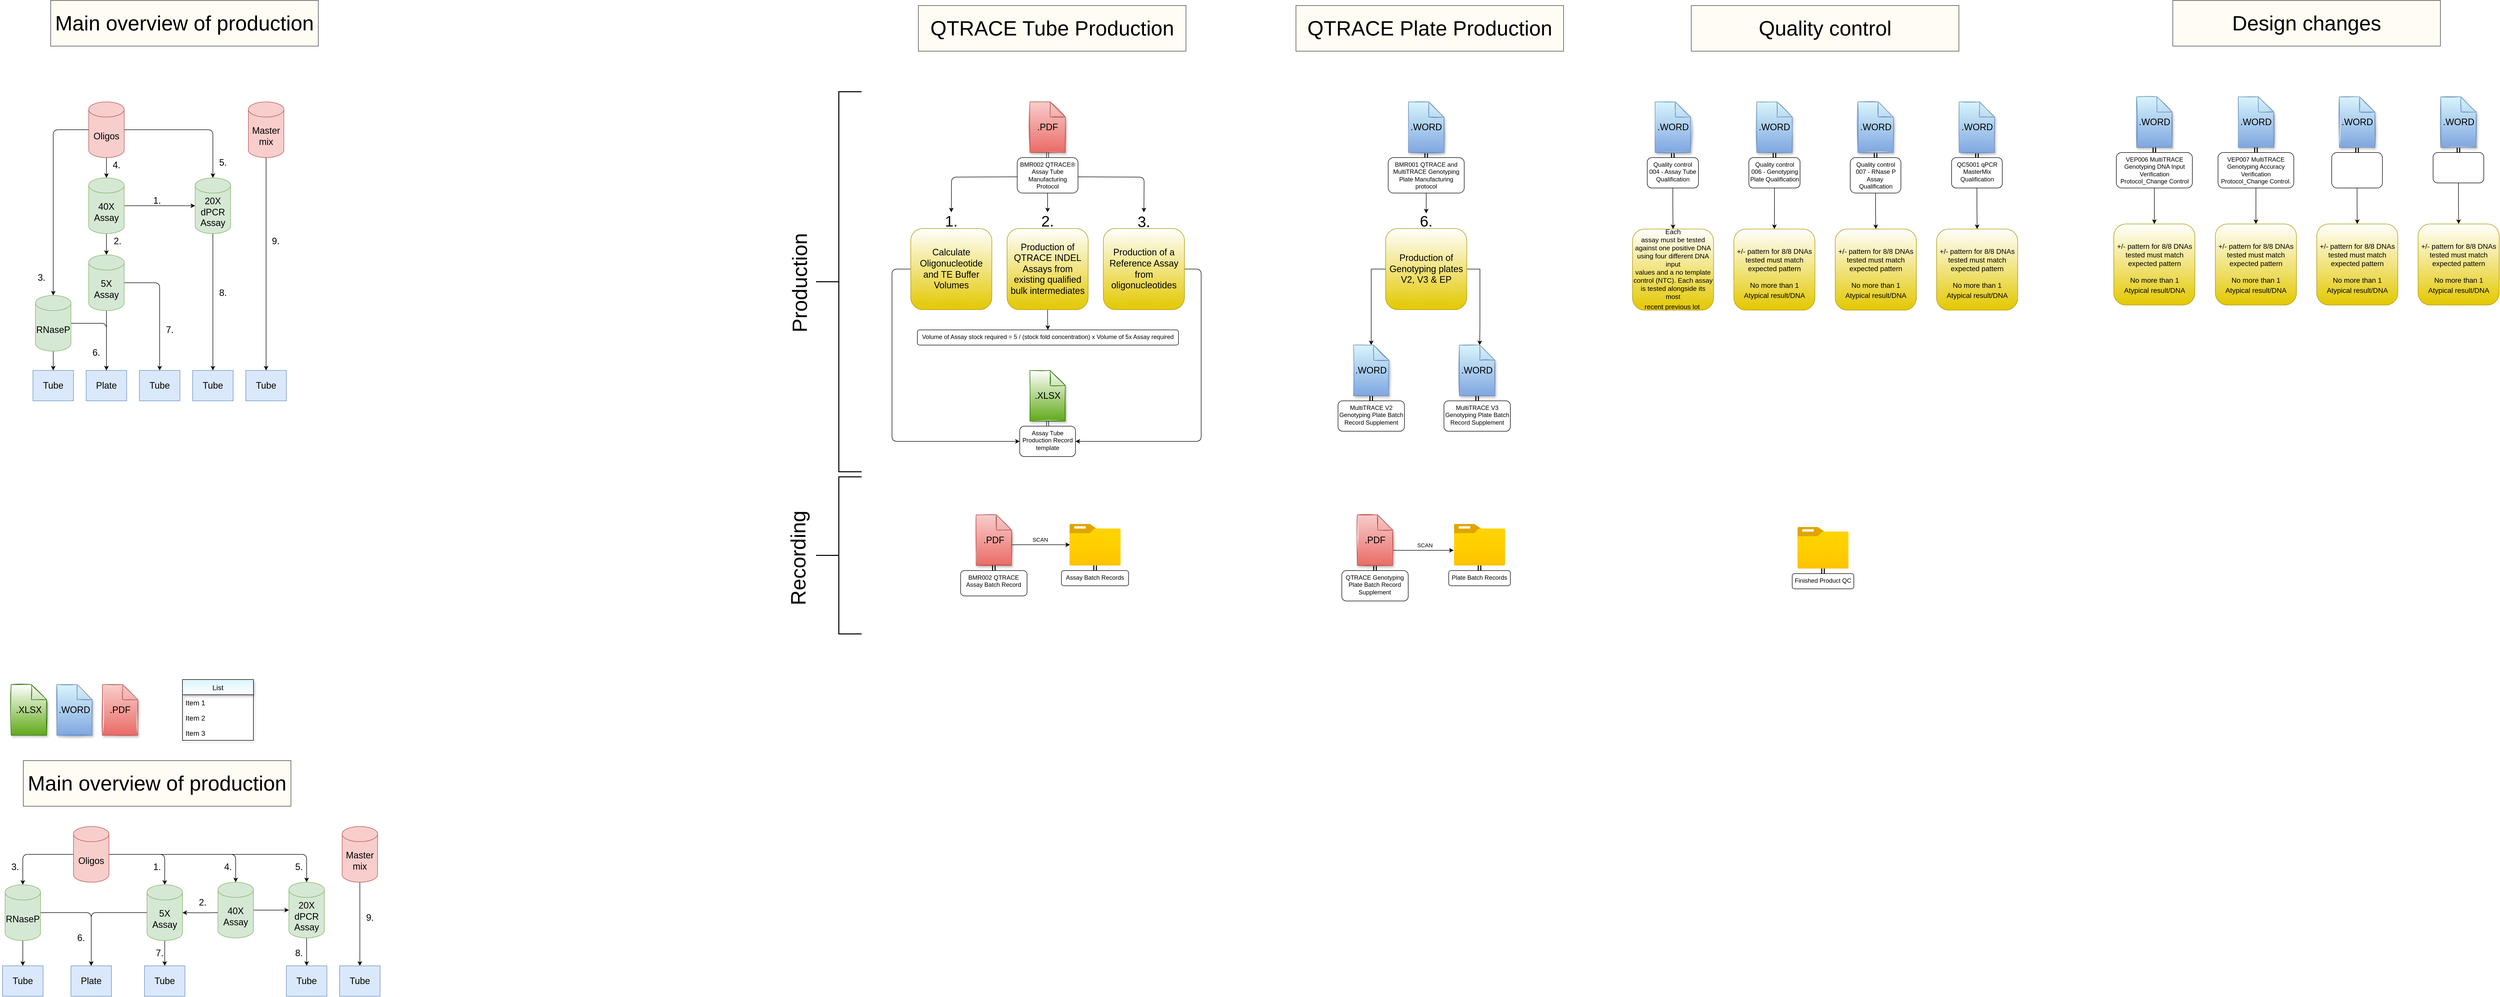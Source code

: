 <mxfile version="20.0.1" type="github">
  <diagram name="Page-1" id="82e54ff1-d628-8f03-85c4-9753963a91cd">
    <mxGraphModel dx="3162" dy="3672" grid="1" gridSize="10" guides="1" tooltips="1" connect="1" arrows="1" fold="1" page="1" pageScale="1" pageWidth="1100" pageHeight="850" background="none" math="0" shadow="0">
      <root>
        <mxCell id="0" />
        <mxCell id="1" parent="0" />
        <mxCell id="Lheqyd3v5UKoI2d5zXlv-3" value="&lt;font style=&quot;font-size: 18px;&quot;&gt;.WORD&lt;/font&gt;" style="shape=note;whiteSpace=wrap;html=1;backgroundOutline=1;darkOpacity=0.05;sketch=1;fillColor=#D9F5FC;strokeColor=#6c8ebf;shadow=1;gradientDirection=south;gradientColor=#7ea6e0;" parent="1" vertex="1">
          <mxGeometry x="-938" y="-590" width="70" height="100" as="geometry" />
        </mxCell>
        <mxCell id="Lheqyd3v5UKoI2d5zXlv-5" value="&lt;font style=&quot;font-size: 18px;&quot;&gt;.PDF&lt;/font&gt;" style="shape=note;whiteSpace=wrap;html=1;backgroundOutline=1;darkOpacity=0.05;sketch=1;fillColor=#f8cecc;strokeColor=#b85450;shadow=1;gradientDirection=south;gradientColor=#ea6b66;" parent="1" vertex="1">
          <mxGeometry x="981.91" y="-1740" width="70" height="100" as="geometry" />
        </mxCell>
        <mxCell id="Lheqyd3v5UKoI2d5zXlv-75" style="edgeStyle=orthogonalEdgeStyle;curved=0;rounded=1;sketch=0;orthogonalLoop=1;jettySize=auto;html=1;entryX=0.5;entryY=0;entryDx=0;entryDy=0;fontSize=30;" parent="1" edge="1">
          <mxGeometry relative="1" as="geometry">
            <mxPoint x="1076.91" y="-1592" as="sourcePoint" />
            <mxPoint x="1206.91" y="-1522" as="targetPoint" />
          </mxGeometry>
        </mxCell>
        <mxCell id="Lheqyd3v5UKoI2d5zXlv-77" style="edgeStyle=orthogonalEdgeStyle;curved=0;rounded=1;sketch=0;orthogonalLoop=1;jettySize=auto;html=1;entryX=0.5;entryY=0;entryDx=0;entryDy=0;fontSize=30;" parent="1" edge="1">
          <mxGeometry relative="1" as="geometry">
            <mxPoint x="956.91" y="-1592" as="sourcePoint" />
            <mxPoint x="826.91" y="-1522" as="targetPoint" />
          </mxGeometry>
        </mxCell>
        <mxCell id="Lheqyd3v5UKoI2d5zXlv-78" style="edgeStyle=orthogonalEdgeStyle;curved=0;rounded=1;sketch=0;orthogonalLoop=1;jettySize=auto;html=1;exitX=0.5;exitY=1;exitDx=0;exitDy=0;entryX=0.5;entryY=0;entryDx=0;entryDy=0;fontSize=30;" parent="1" source="Lheqyd3v5UKoI2d5zXlv-8" edge="1">
          <mxGeometry relative="1" as="geometry">
            <mxPoint x="1016.91" y="-1552" as="sourcePoint" />
            <mxPoint x="1016.91" y="-1522" as="targetPoint" />
          </mxGeometry>
        </mxCell>
        <mxCell id="Lheqyd3v5UKoI2d5zXlv-95" style="edgeStyle=orthogonalEdgeStyle;shape=link;curved=0;rounded=1;sketch=0;orthogonalLoop=1;jettySize=auto;html=1;exitX=0.5;exitY=0;exitDx=0;exitDy=0;entryX=0.5;entryY=1;entryDx=0;entryDy=0;entryPerimeter=0;fontSize=30;" parent="1" source="Lheqyd3v5UKoI2d5zXlv-8" target="Lheqyd3v5UKoI2d5zXlv-5" edge="1">
          <mxGeometry relative="1" as="geometry" />
        </mxCell>
        <mxCell id="Lheqyd3v5UKoI2d5zXlv-8" value="BMR002 QTRACE® Assay Tube&lt;br&gt;Manufacturing Protocol" style="text;whiteSpace=wrap;html=1;align=center;strokeColor=default;rounded=1;glass=0;shadow=0;sketch=0;fillColor=default;" parent="1" vertex="1">
          <mxGeometry x="956.91" y="-1630" width="120" height="70" as="geometry" />
        </mxCell>
        <mxCell id="Lheqyd3v5UKoI2d5zXlv-12" value="List" style="swimlane;fontStyle=0;childLayout=stackLayout;horizontal=1;startSize=30;horizontalStack=0;resizeParent=1;resizeParentMax=0;resizeLast=0;collapsible=1;marginBottom=0;shadow=1;sketch=0;fontFamily=Helvetica;fontSize=14;fillColor=#D9F5FC;gradientColor=#ffffff;gradientDirection=south;" parent="1" vertex="1">
          <mxGeometry x="-690" y="-600" width="140" height="120" as="geometry" />
        </mxCell>
        <mxCell id="Lheqyd3v5UKoI2d5zXlv-13" value="Item 1" style="text;strokeColor=none;fillColor=none;align=left;verticalAlign=middle;spacingLeft=4;spacingRight=4;overflow=hidden;points=[[0,0.5],[1,0.5]];portConstraint=eastwest;rotatable=0;shadow=1;sketch=0;fontFamily=Helvetica;fontSize=14;" parent="Lheqyd3v5UKoI2d5zXlv-12" vertex="1">
          <mxGeometry y="30" width="140" height="30" as="geometry" />
        </mxCell>
        <mxCell id="Lheqyd3v5UKoI2d5zXlv-14" value="Item 2" style="text;strokeColor=none;fillColor=none;align=left;verticalAlign=middle;spacingLeft=4;spacingRight=4;overflow=hidden;points=[[0,0.5],[1,0.5]];portConstraint=eastwest;rotatable=0;shadow=1;sketch=0;fontFamily=Helvetica;fontSize=14;" parent="Lheqyd3v5UKoI2d5zXlv-12" vertex="1">
          <mxGeometry y="60" width="140" height="30" as="geometry" />
        </mxCell>
        <mxCell id="Lheqyd3v5UKoI2d5zXlv-15" value="Item 3" style="text;strokeColor=none;fillColor=none;align=left;verticalAlign=middle;spacingLeft=4;spacingRight=4;overflow=hidden;points=[[0,0.5],[1,0.5]];portConstraint=eastwest;rotatable=0;shadow=1;sketch=0;fontFamily=Helvetica;fontSize=14;" parent="Lheqyd3v5UKoI2d5zXlv-12" vertex="1">
          <mxGeometry y="90" width="140" height="30" as="geometry" />
        </mxCell>
        <mxCell id="Lheqyd3v5UKoI2d5zXlv-93" style="edgeStyle=orthogonalEdgeStyle;curved=0;rounded=1;sketch=0;orthogonalLoop=1;jettySize=auto;html=1;entryX=0;entryY=0.5;entryDx=0;entryDy=0;fontSize=30;" parent="1" source="Lheqyd3v5UKoI2d5zXlv-16" target="Lheqyd3v5UKoI2d5zXlv-80" edge="1">
          <mxGeometry relative="1" as="geometry">
            <Array as="points">
              <mxPoint x="709.91" y="-1410" />
              <mxPoint x="709.91" y="-1070" />
            </Array>
          </mxGeometry>
        </mxCell>
        <mxCell id="Lheqyd3v5UKoI2d5zXlv-16" value="&lt;span style=&quot;&quot;&gt;&lt;font style=&quot;font-size: 18px;&quot;&gt;Calculate Oligonucleotide and TE Buffer Volumes&lt;/font&gt;&lt;/span&gt;" style="whiteSpace=wrap;html=1;aspect=fixed;rounded=1;shadow=0;glass=0;sketch=0;fontFamily=Helvetica;fontSize=12;strokeColor=#B09500;fillColor=#e3c800;gradientDirection=north;strokeWidth=1;fontColor=#000000;gradientColor=#ffffff;" parent="1" vertex="1">
          <mxGeometry x="746.91" y="-1490" width="160" height="160" as="geometry" />
        </mxCell>
        <mxCell id="Lheqyd3v5UKoI2d5zXlv-18" value="&lt;font style=&quot;font-size: 18px;&quot;&gt;&lt;span style=&quot;color: rgb(0, 0, 0);&quot;&gt;.XLSX&lt;/span&gt;&lt;/font&gt;" style="shape=note;whiteSpace=wrap;html=1;backgroundOutline=1;darkOpacity=0.05;sketch=1;fillColor=#60a917;strokeColor=#2D7600;fontColor=#ffffff;shadow=1;gradientColor=#ffffff;gradientDirection=north;" parent="1" vertex="1">
          <mxGeometry x="-1028" y="-590" width="70" height="100" as="geometry" />
        </mxCell>
        <mxCell id="Lheqyd3v5UKoI2d5zXlv-91" style="edgeStyle=orthogonalEdgeStyle;curved=0;rounded=1;sketch=0;orthogonalLoop=1;jettySize=auto;html=1;entryX=0.5;entryY=0;entryDx=0;entryDy=0;fontSize=30;" parent="1" source="Lheqyd3v5UKoI2d5zXlv-21" target="Lheqyd3v5UKoI2d5zXlv-90" edge="1">
          <mxGeometry relative="1" as="geometry" />
        </mxCell>
        <mxCell id="Lheqyd3v5UKoI2d5zXlv-21" value="&lt;span style=&quot;font-size: 18px;&quot;&gt;Production of QTRACE INDEL Assays from existing qualified bulk intermediates&lt;/span&gt;" style="whiteSpace=wrap;html=1;aspect=fixed;rounded=1;shadow=0;glass=0;sketch=0;fontFamily=Helvetica;fontSize=12;strokeColor=#B09500;fillColor=#e3c800;gradientDirection=north;strokeWidth=1;fontColor=#000000;gradientColor=#ffffff;" parent="1" vertex="1">
          <mxGeometry x="936.91" y="-1490" width="160" height="160" as="geometry" />
        </mxCell>
        <mxCell id="Lheqyd3v5UKoI2d5zXlv-44" style="edgeStyle=orthogonalEdgeStyle;rounded=1;orthogonalLoop=1;jettySize=auto;html=1;entryX=0.5;entryY=0;entryDx=0;entryDy=0;entryPerimeter=0;fontFamily=Helvetica;fontSize=18;strokeColor=default;" parent="1" source="Lheqyd3v5UKoI2d5zXlv-22" target="Lheqyd3v5UKoI2d5zXlv-24" edge="1">
          <mxGeometry relative="1" as="geometry" />
        </mxCell>
        <mxCell id="Lheqyd3v5UKoI2d5zXlv-45" style="edgeStyle=orthogonalEdgeStyle;rounded=1;orthogonalLoop=1;jettySize=auto;html=1;entryX=0.5;entryY=0;entryDx=0;entryDy=0;entryPerimeter=0;fontFamily=Helvetica;fontSize=18;strokeColor=default;" parent="1" source="Lheqyd3v5UKoI2d5zXlv-22" target="Lheqyd3v5UKoI2d5zXlv-42" edge="1">
          <mxGeometry relative="1" as="geometry" />
        </mxCell>
        <mxCell id="Lheqyd3v5UKoI2d5zXlv-46" style="edgeStyle=orthogonalEdgeStyle;rounded=1;orthogonalLoop=1;jettySize=auto;html=1;entryX=0.5;entryY=0;entryDx=0;entryDy=0;entryPerimeter=0;fontFamily=Helvetica;fontSize=18;strokeColor=default;" parent="1" source="Lheqyd3v5UKoI2d5zXlv-22" target="Lheqyd3v5UKoI2d5zXlv-23" edge="1">
          <mxGeometry relative="1" as="geometry" />
        </mxCell>
        <mxCell id="Lheqyd3v5UKoI2d5zXlv-48" style="edgeStyle=orthogonalEdgeStyle;rounded=1;orthogonalLoop=1;jettySize=auto;html=1;entryX=0.5;entryY=0;entryDx=0;entryDy=0;entryPerimeter=0;fontFamily=Helvetica;fontSize=18;strokeColor=default;" parent="1" source="Lheqyd3v5UKoI2d5zXlv-22" target="Lheqyd3v5UKoI2d5zXlv-47" edge="1">
          <mxGeometry relative="1" as="geometry" />
        </mxCell>
        <mxCell id="Lheqyd3v5UKoI2d5zXlv-22" value="Oligos" style="shape=cylinder3;whiteSpace=wrap;html=1;boundedLbl=1;backgroundOutline=1;size=15;rounded=1;shadow=0;glass=0;sketch=0;fontFamily=Helvetica;fontSize=18;strokeWidth=1;gradientDirection=north;fillColor=#f8cecc;strokeColor=#b85450;" parent="1" vertex="1">
          <mxGeometry x="-875" y="-1740" width="70" height="110" as="geometry" />
        </mxCell>
        <mxCell id="Ao-hXRzXk7e3asPkagsK-33" style="edgeStyle=orthogonalEdgeStyle;rounded=0;orthogonalLoop=1;jettySize=auto;html=1;entryX=0;entryY=0.5;entryDx=0;entryDy=0;entryPerimeter=0;" parent="1" source="Lheqyd3v5UKoI2d5zXlv-23" target="Lheqyd3v5UKoI2d5zXlv-47" edge="1">
          <mxGeometry relative="1" as="geometry" />
        </mxCell>
        <mxCell id="Lheqyd3v5UKoI2d5zXlv-23" value="40X Assay" style="shape=cylinder3;whiteSpace=wrap;html=1;boundedLbl=1;backgroundOutline=1;size=15;rounded=1;shadow=0;glass=0;sketch=0;fontFamily=Helvetica;fontSize=18;strokeColor=#82b366;strokeWidth=1;fillColor=#d5e8d4;gradientDirection=north;" parent="1" vertex="1">
          <mxGeometry x="-875" y="-1590" width="70" height="110" as="geometry" />
        </mxCell>
        <mxCell id="Lheqyd3v5UKoI2d5zXlv-37" style="edgeStyle=orthogonalEdgeStyle;rounded=1;orthogonalLoop=1;jettySize=auto;html=1;entryX=0.5;entryY=0;entryDx=0;entryDy=0;fontFamily=Helvetica;fontSize=18;strokeColor=default;" parent="1" source="Lheqyd3v5UKoI2d5zXlv-24" target="Lheqyd3v5UKoI2d5zXlv-36" edge="1">
          <mxGeometry relative="1" as="geometry" />
        </mxCell>
        <mxCell id="Lheqyd3v5UKoI2d5zXlv-53" style="edgeStyle=orthogonalEdgeStyle;rounded=1;orthogonalLoop=1;jettySize=auto;html=1;entryX=0.5;entryY=0;entryDx=0;entryDy=0;fontFamily=Helvetica;fontSize=18;strokeColor=default;" parent="1" source="Lheqyd3v5UKoI2d5zXlv-24" target="Lheqyd3v5UKoI2d5zXlv-49" edge="1">
          <mxGeometry relative="1" as="geometry" />
        </mxCell>
        <mxCell id="Lheqyd3v5UKoI2d5zXlv-24" value="5X Assay" style="shape=cylinder3;whiteSpace=wrap;html=1;boundedLbl=1;backgroundOutline=1;size=15;rounded=1;shadow=0;glass=0;sketch=0;fontFamily=Helvetica;fontSize=18;strokeWidth=1;gradientDirection=north;fillColor=#d5e8d4;strokeColor=#82b366;" parent="1" vertex="1">
          <mxGeometry x="-875" y="-1438" width="70" height="110" as="geometry" />
        </mxCell>
        <mxCell id="Lheqyd3v5UKoI2d5zXlv-36" value="Plate" style="rounded=0;whiteSpace=wrap;html=1;shadow=0;glass=0;sketch=0;fontFamily=Helvetica;fontSize=18;strokeColor=#6c8ebf;strokeWidth=1;fillColor=#dae8fc;gradientDirection=north;" parent="1" vertex="1">
          <mxGeometry x="-880" y="-1210" width="80" height="60" as="geometry" />
        </mxCell>
        <mxCell id="Lheqyd3v5UKoI2d5zXlv-43" style="edgeStyle=orthogonalEdgeStyle;rounded=1;orthogonalLoop=1;jettySize=auto;html=1;entryX=0.5;entryY=0;entryDx=0;entryDy=0;fontFamily=Helvetica;fontSize=18;strokeColor=default;" parent="1" source="Lheqyd3v5UKoI2d5zXlv-42" target="Lheqyd3v5UKoI2d5zXlv-36" edge="1">
          <mxGeometry relative="1" as="geometry" />
        </mxCell>
        <mxCell id="Lheqyd3v5UKoI2d5zXlv-52" style="edgeStyle=orthogonalEdgeStyle;rounded=1;orthogonalLoop=1;jettySize=auto;html=1;entryX=0.5;entryY=0;entryDx=0;entryDy=0;fontFamily=Helvetica;fontSize=18;strokeColor=default;" parent="1" source="Lheqyd3v5UKoI2d5zXlv-42" target="Lheqyd3v5UKoI2d5zXlv-51" edge="1">
          <mxGeometry relative="1" as="geometry" />
        </mxCell>
        <mxCell id="Lheqyd3v5UKoI2d5zXlv-42" value="RNaseP" style="shape=cylinder3;whiteSpace=wrap;html=1;boundedLbl=1;backgroundOutline=1;size=15;rounded=1;shadow=0;glass=0;sketch=0;fontFamily=Helvetica;fontSize=18;strokeColor=#82b366;strokeWidth=1;fillColor=#d5e8d4;gradientDirection=north;" parent="1" vertex="1">
          <mxGeometry x="-980" y="-1358" width="70" height="110" as="geometry" />
        </mxCell>
        <mxCell id="Lheqyd3v5UKoI2d5zXlv-54" style="edgeStyle=orthogonalEdgeStyle;rounded=1;orthogonalLoop=1;jettySize=auto;html=1;entryX=0.5;entryY=0;entryDx=0;entryDy=0;fontFamily=Helvetica;fontSize=18;strokeColor=default;" parent="1" source="Lheqyd3v5UKoI2d5zXlv-47" target="Lheqyd3v5UKoI2d5zXlv-50" edge="1">
          <mxGeometry relative="1" as="geometry" />
        </mxCell>
        <mxCell id="Lheqyd3v5UKoI2d5zXlv-47" value="20X dPCR Assay" style="shape=cylinder3;whiteSpace=wrap;html=1;boundedLbl=1;backgroundOutline=1;size=15;rounded=1;shadow=0;glass=0;sketch=0;fontFamily=Helvetica;fontSize=18;strokeColor=#82b366;strokeWidth=1;fillColor=#d5e8d4;gradientDirection=north;" parent="1" vertex="1">
          <mxGeometry x="-665" y="-1590" width="70" height="110" as="geometry" />
        </mxCell>
        <mxCell id="Lheqyd3v5UKoI2d5zXlv-49" value="Tube" style="rounded=0;whiteSpace=wrap;html=1;shadow=0;glass=0;sketch=0;fontFamily=Helvetica;fontSize=18;strokeColor=#6c8ebf;strokeWidth=1;fillColor=#dae8fc;gradientDirection=north;" parent="1" vertex="1">
          <mxGeometry x="-775" y="-1210" width="80" height="60" as="geometry" />
        </mxCell>
        <mxCell id="Lheqyd3v5UKoI2d5zXlv-50" value="Tube" style="rounded=0;whiteSpace=wrap;html=1;shadow=0;glass=0;sketch=0;fontFamily=Helvetica;fontSize=18;strokeColor=#6c8ebf;strokeWidth=1;fillColor=#dae8fc;gradientDirection=north;" parent="1" vertex="1">
          <mxGeometry x="-670" y="-1210" width="80" height="60" as="geometry" />
        </mxCell>
        <mxCell id="Lheqyd3v5UKoI2d5zXlv-51" value="Tube" style="rounded=0;whiteSpace=wrap;html=1;shadow=0;glass=0;sketch=0;fontFamily=Helvetica;fontSize=18;strokeColor=#6c8ebf;strokeWidth=1;fillColor=#dae8fc;gradientDirection=north;" parent="1" vertex="1">
          <mxGeometry x="-985" y="-1210" width="80" height="60" as="geometry" />
        </mxCell>
        <mxCell id="Lheqyd3v5UKoI2d5zXlv-55" value="1." style="text;html=1;strokeColor=none;fillColor=none;align=center;verticalAlign=middle;whiteSpace=wrap;rounded=0;shadow=0;glass=0;sketch=0;fontFamily=Helvetica;fontSize=18;" parent="1" vertex="1">
          <mxGeometry x="-770" y="-1560" width="60" height="30" as="geometry" />
        </mxCell>
        <mxCell id="Lheqyd3v5UKoI2d5zXlv-56" value="7." style="text;html=1;strokeColor=none;fillColor=none;align=center;verticalAlign=middle;whiteSpace=wrap;rounded=0;shadow=0;glass=0;sketch=0;fontFamily=Helvetica;fontSize=18;" parent="1" vertex="1">
          <mxGeometry x="-745" y="-1305" width="60" height="30" as="geometry" />
        </mxCell>
        <mxCell id="Lheqyd3v5UKoI2d5zXlv-57" value="2." style="text;html=1;strokeColor=none;fillColor=none;align=center;verticalAlign=middle;whiteSpace=wrap;rounded=0;shadow=0;glass=0;sketch=0;fontFamily=Helvetica;fontSize=18;" parent="1" vertex="1">
          <mxGeometry x="-848" y="-1480" width="60" height="30" as="geometry" />
        </mxCell>
        <mxCell id="Lheqyd3v5UKoI2d5zXlv-58" value="3." style="text;html=1;strokeColor=none;fillColor=none;align=center;verticalAlign=middle;whiteSpace=wrap;rounded=0;shadow=0;glass=0;sketch=0;fontFamily=Helvetica;fontSize=18;" parent="1" vertex="1">
          <mxGeometry x="-998" y="-1408" width="60" height="30" as="geometry" />
        </mxCell>
        <mxCell id="Lheqyd3v5UKoI2d5zXlv-59" value="4." style="text;html=1;strokeColor=none;fillColor=none;align=center;verticalAlign=middle;whiteSpace=wrap;rounded=0;shadow=0;glass=0;sketch=0;fontFamily=Helvetica;fontSize=18;" parent="1" vertex="1">
          <mxGeometry x="-850" y="-1630" width="60" height="30" as="geometry" />
        </mxCell>
        <mxCell id="Lheqyd3v5UKoI2d5zXlv-60" value="5." style="text;html=1;strokeColor=none;fillColor=none;align=center;verticalAlign=middle;whiteSpace=wrap;rounded=0;shadow=0;glass=0;sketch=0;fontFamily=Helvetica;fontSize=18;" parent="1" vertex="1">
          <mxGeometry x="-640" y="-1635" width="60" height="30" as="geometry" />
        </mxCell>
        <mxCell id="Lheqyd3v5UKoI2d5zXlv-61" value="6." style="text;html=1;strokeColor=none;fillColor=none;align=center;verticalAlign=middle;whiteSpace=wrap;rounded=0;shadow=0;glass=0;sketch=0;fontFamily=Helvetica;fontSize=18;" parent="1" vertex="1">
          <mxGeometry x="-890" y="-1260" width="60" height="30" as="geometry" />
        </mxCell>
        <mxCell id="Lheqyd3v5UKoI2d5zXlv-62" value="&lt;font style=&quot;font-size: 30px;&quot;&gt;1.&lt;/font&gt;" style="text;html=1;strokeColor=none;fillColor=none;align=center;verticalAlign=middle;whiteSpace=wrap;rounded=0;shadow=0;glass=0;sketch=0;fontFamily=Helvetica;fontSize=18;" parent="1" vertex="1">
          <mxGeometry x="811.91" y="-1520" width="30" height="30" as="geometry" />
        </mxCell>
        <mxCell id="Lheqyd3v5UKoI2d5zXlv-63" value="&lt;font style=&quot;font-size: 30px;&quot;&gt;2.&lt;/font&gt;" style="text;html=1;strokeColor=none;fillColor=none;align=center;verticalAlign=middle;whiteSpace=wrap;rounded=0;shadow=0;glass=0;sketch=0;fontFamily=Helvetica;fontSize=18;" parent="1" vertex="1">
          <mxGeometry x="1001.91" y="-1520" width="30" height="30" as="geometry" />
        </mxCell>
        <mxCell id="Lheqyd3v5UKoI2d5zXlv-64" value="&lt;font style=&quot;font-size: 30px;&quot;&gt;3.&lt;/font&gt;" style="text;html=1;strokeColor=none;fillColor=none;align=center;verticalAlign=middle;whiteSpace=wrap;rounded=0;shadow=0;glass=0;sketch=0;fontFamily=Helvetica;fontSize=18;" parent="1" vertex="1">
          <mxGeometry x="1191.91" y="-1519" width="30" height="30" as="geometry" />
        </mxCell>
        <mxCell id="Lheqyd3v5UKoI2d5zXlv-65" style="edgeStyle=orthogonalEdgeStyle;curved=0;rounded=1;sketch=0;orthogonalLoop=1;jettySize=auto;html=1;exitX=0.5;exitY=1;exitDx=0;exitDy=0;" parent="1" source="Lheqyd3v5UKoI2d5zXlv-63" target="Lheqyd3v5UKoI2d5zXlv-63" edge="1">
          <mxGeometry relative="1" as="geometry" />
        </mxCell>
        <mxCell id="Lheqyd3v5UKoI2d5zXlv-66" value="8." style="text;html=1;strokeColor=none;fillColor=none;align=center;verticalAlign=middle;whiteSpace=wrap;rounded=0;shadow=0;glass=0;sketch=0;fontFamily=Helvetica;fontSize=18;" parent="1" vertex="1">
          <mxGeometry x="-640" y="-1378" width="60" height="30" as="geometry" />
        </mxCell>
        <mxCell id="Lheqyd3v5UKoI2d5zXlv-92" style="edgeStyle=orthogonalEdgeStyle;curved=0;rounded=1;sketch=0;orthogonalLoop=1;jettySize=auto;html=1;entryX=1;entryY=0.5;entryDx=0;entryDy=0;fontSize=30;" parent="1" source="Lheqyd3v5UKoI2d5zXlv-69" target="Lheqyd3v5UKoI2d5zXlv-80" edge="1">
          <mxGeometry relative="1" as="geometry">
            <Array as="points">
              <mxPoint x="1319.91" y="-1410" />
              <mxPoint x="1319.91" y="-1070" />
            </Array>
          </mxGeometry>
        </mxCell>
        <mxCell id="Lheqyd3v5UKoI2d5zXlv-69" value="&lt;span style=&quot;font-size: 18px;&quot;&gt;Production of a Reference Assay from oligonucleotides&lt;/span&gt;" style="whiteSpace=wrap;html=1;aspect=fixed;rounded=1;shadow=0;glass=0;sketch=0;fontFamily=Helvetica;fontSize=12;strokeColor=#B09500;fillColor=#e3c800;gradientDirection=north;strokeWidth=1;fontColor=#000000;gradientColor=#ffffff;" parent="1" vertex="1">
          <mxGeometry x="1126.91" y="-1490" width="160" height="160" as="geometry" />
        </mxCell>
        <mxCell id="Lheqyd3v5UKoI2d5zXlv-79" value="&lt;font style=&quot;font-size: 18px;&quot;&gt;&lt;span style=&quot;color: rgb(0, 0, 0);&quot;&gt;.XLSX&lt;/span&gt;&lt;/font&gt;" style="shape=note;whiteSpace=wrap;html=1;backgroundOutline=1;darkOpacity=0.05;sketch=1;fillColor=#60a917;strokeColor=#2D7600;fontColor=#ffffff;shadow=1;gradientColor=#ffffff;gradientDirection=north;" parent="1" vertex="1">
          <mxGeometry x="981.91" y="-1210" width="70" height="100" as="geometry" />
        </mxCell>
        <mxCell id="Lheqyd3v5UKoI2d5zXlv-94" style="edgeStyle=orthogonalEdgeStyle;curved=0;rounded=1;sketch=0;orthogonalLoop=1;jettySize=auto;html=1;exitX=0.5;exitY=0;exitDx=0;exitDy=0;entryX=0.5;entryY=1;entryDx=0;entryDy=0;entryPerimeter=0;fontSize=30;shape=link;" parent="1" source="Lheqyd3v5UKoI2d5zXlv-80" target="Lheqyd3v5UKoI2d5zXlv-79" edge="1">
          <mxGeometry relative="1" as="geometry" />
        </mxCell>
        <mxCell id="Lheqyd3v5UKoI2d5zXlv-80" value="&lt;span style=&quot;text-align: left;&quot;&gt;&lt;font style=&quot;font-size: 12px;&quot;&gt;Assay Tube Production Record template&lt;/font&gt;&lt;/span&gt;" style="text;whiteSpace=wrap;html=1;align=center;strokeColor=default;rounded=1;glass=0;shadow=0;sketch=0;fillColor=default;" parent="1" vertex="1">
          <mxGeometry x="961.91" y="-1100" width="110" height="60" as="geometry" />
        </mxCell>
        <mxCell id="Lheqyd3v5UKoI2d5zXlv-90" value="&lt;div style=&quot;&quot;&gt;&lt;span style=&quot;background-color: initial;&quot;&gt;Volume of Assay stock required = 5 / (stock fold concentration) x Volume of 5x Assay required&lt;/span&gt;&lt;/div&gt;" style="text;whiteSpace=wrap;html=1;align=center;strokeColor=default;rounded=1;glass=0;shadow=0;sketch=0;fillColor=default;" parent="1" vertex="1">
          <mxGeometry x="759.91" y="-1290" width="515.25" height="30" as="geometry" />
        </mxCell>
        <mxCell id="Lheqyd3v5UKoI2d5zXlv-96" value="&lt;font style=&quot;font-size: 41px;&quot;&gt;QTRACE Tube Production&lt;/font&gt;" style="text;html=1;align=center;verticalAlign=middle;whiteSpace=wrap;rounded=0;glass=0;sketch=0;fontSize=30;fillColor=#FFFDF3;strokeColor=#36393d;" parent="1" vertex="1">
          <mxGeometry x="761.91" y="-1930" width="528" height="90" as="geometry" />
        </mxCell>
        <mxCell id="Lheqyd3v5UKoI2d5zXlv-97" value="&lt;font style=&quot;font-size: 41px;&quot;&gt;QTRACE Plate Production&lt;/font&gt;" style="text;html=1;align=center;verticalAlign=middle;whiteSpace=wrap;rounded=0;glass=0;sketch=0;fontSize=30;fillColor=#FFFDF3;strokeColor=#36393d;" parent="1" vertex="1">
          <mxGeometry x="1506.91" y="-1930" width="528" height="90" as="geometry" />
        </mxCell>
        <mxCell id="Lheqyd3v5UKoI2d5zXlv-98" value="&lt;font style=&quot;font-size: 41px;&quot;&gt;Quality control&lt;/font&gt;" style="text;html=1;align=center;verticalAlign=middle;whiteSpace=wrap;rounded=0;glass=0;sketch=0;fontSize=30;fillColor=#FFFDF3;strokeColor=#36393d;" parent="1" vertex="1">
          <mxGeometry x="2286.91" y="-1930" width="528" height="90" as="geometry" />
        </mxCell>
        <mxCell id="Lheqyd3v5UKoI2d5zXlv-99" value="&lt;font style=&quot;font-size: 18px;&quot;&gt;.PDF&lt;/font&gt;" style="shape=note;whiteSpace=wrap;html=1;backgroundOutline=1;darkOpacity=0.05;sketch=1;fillColor=#f8cecc;strokeColor=#b85450;shadow=1;gradientDirection=south;gradientColor=#ea6b66;" parent="1" vertex="1">
          <mxGeometry x="-848" y="-590" width="70" height="100" as="geometry" />
        </mxCell>
        <mxCell id="Lheqyd3v5UKoI2d5zXlv-116" style="edgeStyle=orthogonalEdgeStyle;shape=link;curved=0;rounded=1;sketch=0;orthogonalLoop=1;jettySize=auto;html=1;exitX=0.5;exitY=1;exitDx=0;exitDy=0;exitPerimeter=0;entryX=0.5;entryY=0;entryDx=0;entryDy=0;fontSize=41;strokeWidth=2;" parent="1" source="Lheqyd3v5UKoI2d5zXlv-104" target="Lheqyd3v5UKoI2d5zXlv-105" edge="1">
          <mxGeometry relative="1" as="geometry" />
        </mxCell>
        <mxCell id="Lheqyd3v5UKoI2d5zXlv-104" value="&lt;font style=&quot;font-size: 18px;&quot;&gt;.WORD&lt;/font&gt;" style="shape=note;whiteSpace=wrap;html=1;backgroundOutline=1;darkOpacity=0.05;sketch=1;fillColor=#D9F5FC;strokeColor=#6c8ebf;shadow=1;gradientDirection=south;gradientColor=#7ea6e0;" parent="1" vertex="1">
          <mxGeometry x="2215.5" y="-1740" width="70" height="100" as="geometry" />
        </mxCell>
        <mxCell id="_ofi-eHrRNwAqA-1qhmZ-37" style="edgeStyle=orthogonalEdgeStyle;rounded=0;orthogonalLoop=1;jettySize=auto;html=1;entryX=0.5;entryY=0;entryDx=0;entryDy=0;fontSize=14;strokeWidth=1;" parent="1" source="Lheqyd3v5UKoI2d5zXlv-105" target="_ofi-eHrRNwAqA-1qhmZ-25" edge="1">
          <mxGeometry relative="1" as="geometry" />
        </mxCell>
        <mxCell id="Lheqyd3v5UKoI2d5zXlv-105" value="&lt;span style=&quot;text-align: left;&quot;&gt;&lt;font style=&quot;font-size: 12px;&quot;&gt;Quality control 004 - Assay Tube Qualification&lt;/font&gt;&lt;/span&gt;" style="text;whiteSpace=wrap;html=1;align=center;strokeColor=default;rounded=1;glass=0;shadow=0;sketch=0;fillColor=default;" parent="1" vertex="1">
          <mxGeometry x="2200" y="-1630" width="101" height="60" as="geometry" />
        </mxCell>
        <mxCell id="Lheqyd3v5UKoI2d5zXlv-117" style="edgeStyle=orthogonalEdgeStyle;shape=link;curved=0;rounded=1;sketch=0;orthogonalLoop=1;jettySize=auto;html=1;exitX=0.5;exitY=1;exitDx=0;exitDy=0;exitPerimeter=0;entryX=0.5;entryY=0;entryDx=0;entryDy=0;fontSize=41;strokeWidth=2;" parent="1" source="Lheqyd3v5UKoI2d5zXlv-106" target="Lheqyd3v5UKoI2d5zXlv-108" edge="1">
          <mxGeometry relative="1" as="geometry" />
        </mxCell>
        <mxCell id="Lheqyd3v5UKoI2d5zXlv-106" value="&lt;font style=&quot;font-size: 18px;&quot;&gt;.WORD&lt;/font&gt;" style="shape=note;whiteSpace=wrap;html=1;backgroundOutline=1;darkOpacity=0.05;sketch=1;fillColor=#D9F5FC;strokeColor=#6c8ebf;shadow=1;gradientDirection=south;gradientColor=#7ea6e0;" parent="1" vertex="1">
          <mxGeometry x="2416" y="-1740" width="70" height="100" as="geometry" />
        </mxCell>
        <mxCell id="_ofi-eHrRNwAqA-1qhmZ-38" style="edgeStyle=orthogonalEdgeStyle;rounded=0;orthogonalLoop=1;jettySize=auto;html=1;entryX=0.5;entryY=0;entryDx=0;entryDy=0;fontSize=14;strokeWidth=1;" parent="1" source="Lheqyd3v5UKoI2d5zXlv-108" target="_ofi-eHrRNwAqA-1qhmZ-26" edge="1">
          <mxGeometry relative="1" as="geometry" />
        </mxCell>
        <mxCell id="Lheqyd3v5UKoI2d5zXlv-108" value="&lt;span style=&quot;text-align: left;&quot;&gt;&lt;font style=&quot;font-size: 12px;&quot;&gt;Quality control 006 - Genotyping Plate Qualification&lt;/font&gt;&lt;/span&gt;" style="text;whiteSpace=wrap;html=1;align=center;strokeColor=default;rounded=1;glass=0;shadow=0;sketch=0;fillColor=default;" parent="1" vertex="1">
          <mxGeometry x="2400.5" y="-1630" width="101" height="60" as="geometry" />
        </mxCell>
        <mxCell id="_ofi-eHrRNwAqA-1qhmZ-41" style="edgeStyle=orthogonalEdgeStyle;rounded=0;orthogonalLoop=1;jettySize=auto;html=1;entryX=0.5;entryY=0;entryDx=0;entryDy=0;fontSize=14;strokeWidth=1;" parent="1" source="Lheqyd3v5UKoI2d5zXlv-109" target="_ofi-eHrRNwAqA-1qhmZ-39" edge="1">
          <mxGeometry relative="1" as="geometry" />
        </mxCell>
        <mxCell id="Lheqyd3v5UKoI2d5zXlv-109" value="&lt;span style=&quot;text-align: left;&quot;&gt;&lt;font style=&quot;font-size: 12px;&quot;&gt;Quality control 007 - RNase P Assay&amp;nbsp; Qualification&lt;/font&gt;&lt;/span&gt;" style="text;whiteSpace=wrap;html=1;align=center;strokeColor=default;rounded=1;glass=0;shadow=0;sketch=0;fillColor=default;" parent="1" vertex="1">
          <mxGeometry x="2600.5" y="-1630" width="100" height="70" as="geometry" />
        </mxCell>
        <mxCell id="Lheqyd3v5UKoI2d5zXlv-118" style="edgeStyle=orthogonalEdgeStyle;shape=link;curved=0;rounded=1;sketch=0;orthogonalLoop=1;jettySize=auto;html=1;exitX=0.5;exitY=1;exitDx=0;exitDy=0;exitPerimeter=0;entryX=0.5;entryY=0;entryDx=0;entryDy=0;fontSize=41;strokeWidth=2;" parent="1" source="Lheqyd3v5UKoI2d5zXlv-110" target="Lheqyd3v5UKoI2d5zXlv-109" edge="1">
          <mxGeometry relative="1" as="geometry" />
        </mxCell>
        <mxCell id="Lheqyd3v5UKoI2d5zXlv-110" value="&lt;font style=&quot;font-size: 18px;&quot;&gt;.WORD&lt;/font&gt;" style="shape=note;whiteSpace=wrap;html=1;backgroundOutline=1;darkOpacity=0.05;sketch=1;fillColor=#D9F5FC;strokeColor=#6c8ebf;shadow=1;gradientDirection=south;gradientColor=#7ea6e0;" parent="1" vertex="1">
          <mxGeometry x="2615.5" y="-1740" width="70" height="100" as="geometry" />
        </mxCell>
        <mxCell id="_ofi-eHrRNwAqA-1qhmZ-42" style="edgeStyle=orthogonalEdgeStyle;rounded=0;orthogonalLoop=1;jettySize=auto;html=1;entryX=0.5;entryY=0;entryDx=0;entryDy=0;fontSize=14;strokeWidth=1;" parent="1" source="Lheqyd3v5UKoI2d5zXlv-111" target="_ofi-eHrRNwAqA-1qhmZ-40" edge="1">
          <mxGeometry relative="1" as="geometry" />
        </mxCell>
        <mxCell id="Lheqyd3v5UKoI2d5zXlv-111" value="&lt;span style=&quot;text-align: left;&quot;&gt;&lt;font style=&quot;font-size: 12px;&quot;&gt;QC5001 qPCR MasterMix Qualification&lt;/font&gt;&lt;/span&gt;" style="text;whiteSpace=wrap;html=1;align=center;strokeColor=default;rounded=1;glass=0;shadow=0;sketch=0;fillColor=default;" parent="1" vertex="1">
          <mxGeometry x="2800.5" y="-1630" width="100" height="60" as="geometry" />
        </mxCell>
        <mxCell id="Lheqyd3v5UKoI2d5zXlv-119" style="edgeStyle=orthogonalEdgeStyle;shape=link;curved=0;rounded=1;sketch=0;orthogonalLoop=1;jettySize=auto;html=1;exitX=0.5;exitY=1;exitDx=0;exitDy=0;exitPerimeter=0;entryX=0.5;entryY=0;entryDx=0;entryDy=0;fontSize=41;strokeWidth=2;" parent="1" source="Lheqyd3v5UKoI2d5zXlv-112" target="Lheqyd3v5UKoI2d5zXlv-111" edge="1">
          <mxGeometry relative="1" as="geometry" />
        </mxCell>
        <mxCell id="Lheqyd3v5UKoI2d5zXlv-112" value="&lt;font style=&quot;font-size: 18px;&quot;&gt;.WORD&lt;/font&gt;" style="shape=note;whiteSpace=wrap;html=1;backgroundOutline=1;darkOpacity=0.05;sketch=1;fillColor=#D9F5FC;strokeColor=#6c8ebf;shadow=1;gradientDirection=south;gradientColor=#7ea6e0;" parent="1" vertex="1">
          <mxGeometry x="2815.5" y="-1740" width="70" height="100" as="geometry" />
        </mxCell>
        <mxCell id="Lheqyd3v5UKoI2d5zXlv-115" style="edgeStyle=orthogonalEdgeStyle;shape=link;curved=0;rounded=1;sketch=0;orthogonalLoop=1;jettySize=auto;html=1;exitX=0.5;exitY=1;exitDx=0;exitDy=0;exitPerimeter=0;entryX=0.5;entryY=0;entryDx=0;entryDy=0;fontSize=41;strokeWidth=2;" parent="1" source="Lheqyd3v5UKoI2d5zXlv-113" target="Lheqyd3v5UKoI2d5zXlv-114" edge="1">
          <mxGeometry relative="1" as="geometry" />
        </mxCell>
        <mxCell id="Lheqyd3v5UKoI2d5zXlv-113" value="&lt;font style=&quot;font-size: 18px;&quot;&gt;.WORD&lt;/font&gt;" style="shape=note;whiteSpace=wrap;html=1;backgroundOutline=1;darkOpacity=0.05;sketch=1;fillColor=#D9F5FC;strokeColor=#6c8ebf;shadow=1;gradientDirection=south;gradientColor=#7ea6e0;" parent="1" vertex="1">
          <mxGeometry x="1728.91" y="-1740" width="70" height="100" as="geometry" />
        </mxCell>
        <mxCell id="_ofi-eHrRNwAqA-1qhmZ-7" style="edgeStyle=orthogonalEdgeStyle;rounded=0;orthogonalLoop=1;jettySize=auto;html=1;entryX=0.5;entryY=0;entryDx=0;entryDy=0;" parent="1" source="Lheqyd3v5UKoI2d5zXlv-114" target="_ofi-eHrRNwAqA-1qhmZ-6" edge="1">
          <mxGeometry relative="1" as="geometry" />
        </mxCell>
        <mxCell id="Lheqyd3v5UKoI2d5zXlv-114" value="&lt;span style=&quot;text-align: left;&quot;&gt;&lt;font style=&quot;font-size: 12px;&quot;&gt;BMR001 QTRACE and MultiTRACE Genotyping Plate Manufacturing protocol&lt;/font&gt;&lt;/span&gt;" style="text;whiteSpace=wrap;html=1;align=center;strokeColor=default;rounded=1;glass=0;shadow=0;sketch=0;fillColor=default;" parent="1" vertex="1">
          <mxGeometry x="1688.91" y="-1630" width="150" height="70" as="geometry" />
        </mxCell>
        <mxCell id="Lheqyd3v5UKoI2d5zXlv-120" value="&lt;div style=&quot;&quot;&gt;&lt;span style=&quot;background-color: initial;&quot;&gt;QTRACE Genotyping Plate Batch Record Supplement&lt;/span&gt;&lt;/div&gt;" style="text;whiteSpace=wrap;html=1;align=center;strokeColor=default;rounded=1;glass=0;shadow=0;sketch=0;fillColor=default;" parent="1" vertex="1">
          <mxGeometry x="1597.41" y="-815" width="131" height="60" as="geometry" />
        </mxCell>
        <mxCell id="Lheqyd3v5UKoI2d5zXlv-129" style="edgeStyle=orthogonalEdgeStyle;shape=link;curved=0;rounded=1;sketch=0;orthogonalLoop=1;jettySize=auto;html=1;exitX=0.5;exitY=1;exitDx=0;exitDy=0;exitPerimeter=0;entryX=0.5;entryY=0;entryDx=0;entryDy=0;fontSize=41;strokeWidth=2;" parent="1" source="Lheqyd3v5UKoI2d5zXlv-121" target="Lheqyd3v5UKoI2d5zXlv-120" edge="1">
          <mxGeometry relative="1" as="geometry" />
        </mxCell>
        <mxCell id="4eFiIwckIy94ooC66Js5-17" style="edgeStyle=orthogonalEdgeStyle;rounded=0;orthogonalLoop=1;jettySize=auto;html=1;exitX=0;exitY=0;exitDx=70;exitDy=65;exitPerimeter=0;entryX=-0.005;entryY=0.634;entryDx=0;entryDy=0;entryPerimeter=0;" parent="1" source="Lheqyd3v5UKoI2d5zXlv-121" target="4eFiIwckIy94ooC66Js5-16" edge="1">
          <mxGeometry relative="1" as="geometry">
            <Array as="points">
              <mxPoint x="1698" y="-855" />
            </Array>
          </mxGeometry>
        </mxCell>
        <mxCell id="4eFiIwckIy94ooC66Js5-18" value="SCAN" style="edgeLabel;html=1;align=center;verticalAlign=middle;resizable=0;points=[];" parent="4eFiIwckIy94ooC66Js5-17" vertex="1" connectable="0">
          <mxGeometry x="0.221" y="-3" relative="1" as="geometry">
            <mxPoint x="-9" y="-13" as="offset" />
          </mxGeometry>
        </mxCell>
        <mxCell id="Lheqyd3v5UKoI2d5zXlv-121" value="&lt;font style=&quot;font-size: 18px;&quot;&gt;.PDF&lt;/font&gt;" style="shape=note;whiteSpace=wrap;html=1;backgroundOutline=1;darkOpacity=0.05;sketch=1;fillColor=#f8cecc;strokeColor=#b85450;shadow=1;gradientDirection=south;gradientColor=#ea6b66;" parent="1" vertex="1">
          <mxGeometry x="1627.91" y="-925" width="70" height="100" as="geometry" />
        </mxCell>
        <mxCell id="Lheqyd3v5UKoI2d5zXlv-122" value="&lt;font style=&quot;font-size: 41px;&quot;&gt;Main overview of production&lt;/font&gt;" style="text;html=1;align=center;verticalAlign=middle;whiteSpace=wrap;rounded=0;glass=0;sketch=0;fontSize=30;fillColor=#FFFDF3;strokeColor=#36393d;" parent="1" vertex="1">
          <mxGeometry x="-950" y="-1940" width="528" height="90" as="geometry" />
        </mxCell>
        <mxCell id="Lheqyd3v5UKoI2d5zXlv-123" value="MultiTRACE V2 Genotyping Plate Batch Record Supplement" style="text;whiteSpace=wrap;html=1;align=center;strokeColor=default;rounded=1;glass=0;shadow=0;sketch=0;fillColor=default;" parent="1" vertex="1">
          <mxGeometry x="1589.91" y="-1150" width="131" height="60" as="geometry" />
        </mxCell>
        <mxCell id="Lheqyd3v5UKoI2d5zXlv-124" value="MultiTRACE V3 Genotyping Plate Batch Record Supplement" style="text;whiteSpace=wrap;html=1;align=center;strokeColor=default;rounded=1;glass=0;shadow=0;sketch=0;fillColor=default;" parent="1" vertex="1">
          <mxGeometry x="1798.91" y="-1150" width="131" height="60" as="geometry" />
        </mxCell>
        <mxCell id="Lheqyd3v5UKoI2d5zXlv-128" style="edgeStyle=orthogonalEdgeStyle;shape=link;curved=0;rounded=1;sketch=0;orthogonalLoop=1;jettySize=auto;html=1;exitX=0.5;exitY=1;exitDx=0;exitDy=0;exitPerimeter=0;entryX=0.5;entryY=0;entryDx=0;entryDy=0;fontSize=41;strokeWidth=2;" parent="1" source="Lheqyd3v5UKoI2d5zXlv-125" target="Lheqyd3v5UKoI2d5zXlv-123" edge="1">
          <mxGeometry relative="1" as="geometry" />
        </mxCell>
        <mxCell id="Lheqyd3v5UKoI2d5zXlv-125" value="&lt;font style=&quot;font-size: 18px;&quot;&gt;.WORD&lt;/font&gt;" style="shape=note;whiteSpace=wrap;html=1;backgroundOutline=1;darkOpacity=0.05;sketch=1;fillColor=#D9F5FC;strokeColor=#6c8ebf;shadow=1;gradientDirection=south;gradientColor=#7ea6e0;" parent="1" vertex="1">
          <mxGeometry x="1620.41" y="-1260" width="70" height="100" as="geometry" />
        </mxCell>
        <mxCell id="Lheqyd3v5UKoI2d5zXlv-127" style="edgeStyle=orthogonalEdgeStyle;shape=link;curved=0;rounded=1;sketch=0;orthogonalLoop=1;jettySize=auto;html=1;exitX=0.5;exitY=1;exitDx=0;exitDy=0;exitPerimeter=0;entryX=0.5;entryY=0;entryDx=0;entryDy=0;fontSize=41;strokeWidth=2;" parent="1" source="Lheqyd3v5UKoI2d5zXlv-126" target="Lheqyd3v5UKoI2d5zXlv-124" edge="1">
          <mxGeometry relative="1" as="geometry" />
        </mxCell>
        <mxCell id="Lheqyd3v5UKoI2d5zXlv-126" value="&lt;font style=&quot;font-size: 18px;&quot;&gt;.WORD&lt;/font&gt;" style="shape=note;whiteSpace=wrap;html=1;backgroundOutline=1;darkOpacity=0.05;sketch=1;fillColor=#D9F5FC;strokeColor=#6c8ebf;shadow=1;gradientDirection=south;gradientColor=#7ea6e0;" parent="1" vertex="1">
          <mxGeometry x="1829.41" y="-1260" width="70" height="100" as="geometry" />
        </mxCell>
        <mxCell id="_ofi-eHrRNwAqA-1qhmZ-3" style="edgeStyle=orthogonalEdgeStyle;rounded=0;orthogonalLoop=1;jettySize=auto;html=1;entryX=0.5;entryY=0;entryDx=0;entryDy=0;" parent="1" source="_ofi-eHrRNwAqA-1qhmZ-1" target="_ofi-eHrRNwAqA-1qhmZ-2" edge="1">
          <mxGeometry relative="1" as="geometry" />
        </mxCell>
        <mxCell id="_ofi-eHrRNwAqA-1qhmZ-1" value="Master&lt;br&gt;mix" style="shape=cylinder3;whiteSpace=wrap;html=1;boundedLbl=1;backgroundOutline=1;size=15;rounded=1;shadow=0;glass=0;sketch=0;fontFamily=Helvetica;fontSize=18;strokeWidth=1;gradientDirection=north;fillColor=#f8cecc;strokeColor=#b85450;" parent="1" vertex="1">
          <mxGeometry x="-560" y="-1740" width="70" height="110" as="geometry" />
        </mxCell>
        <mxCell id="_ofi-eHrRNwAqA-1qhmZ-2" value="Tube" style="rounded=0;whiteSpace=wrap;html=1;shadow=0;glass=0;sketch=0;fontFamily=Helvetica;fontSize=18;strokeColor=#6c8ebf;strokeWidth=1;fillColor=#dae8fc;gradientDirection=north;" parent="1" vertex="1">
          <mxGeometry x="-565" y="-1210" width="80" height="60" as="geometry" />
        </mxCell>
        <mxCell id="_ofi-eHrRNwAqA-1qhmZ-4" value="9." style="text;html=1;strokeColor=none;fillColor=none;align=center;verticalAlign=middle;whiteSpace=wrap;rounded=0;shadow=0;glass=0;sketch=0;fontFamily=Helvetica;fontSize=18;" parent="1" vertex="1">
          <mxGeometry x="-536" y="-1480" width="60" height="30" as="geometry" />
        </mxCell>
        <mxCell id="_ofi-eHrRNwAqA-1qhmZ-8" style="edgeStyle=orthogonalEdgeStyle;rounded=0;orthogonalLoop=1;jettySize=auto;html=1;entryX=0;entryY=0;entryDx=40;entryDy=0;entryPerimeter=0;" parent="1" source="_ofi-eHrRNwAqA-1qhmZ-5" target="Lheqyd3v5UKoI2d5zXlv-126" edge="1">
          <mxGeometry relative="1" as="geometry">
            <Array as="points">
              <mxPoint x="1869.91" y="-1410" />
              <mxPoint x="1869.91" y="-1295" />
            </Array>
          </mxGeometry>
        </mxCell>
        <mxCell id="_ofi-eHrRNwAqA-1qhmZ-22" style="edgeStyle=orthogonalEdgeStyle;rounded=0;orthogonalLoop=1;jettySize=auto;html=1;entryX=0.5;entryY=0;entryDx=0;entryDy=0;entryPerimeter=0;fontSize=41;strokeWidth=1;" parent="1" source="_ofi-eHrRNwAqA-1qhmZ-5" target="Lheqyd3v5UKoI2d5zXlv-125" edge="1">
          <mxGeometry relative="1" as="geometry">
            <Array as="points">
              <mxPoint x="1655.91" y="-1410" />
            </Array>
          </mxGeometry>
        </mxCell>
        <mxCell id="_ofi-eHrRNwAqA-1qhmZ-5" value="&lt;span style=&quot;font-size: 18px;&quot;&gt;Production of Genotyping plates&lt;br&gt;V2, V3 &amp;amp; EP&lt;br&gt;&lt;/span&gt;" style="whiteSpace=wrap;html=1;aspect=fixed;rounded=1;shadow=0;glass=0;sketch=0;fontFamily=Helvetica;fontSize=12;strokeColor=#B09500;fillColor=#e3c800;gradientDirection=north;strokeWidth=1;fontColor=#000000;gradientColor=#ffffff;" parent="1" vertex="1">
          <mxGeometry x="1683.91" y="-1490" width="160" height="160" as="geometry" />
        </mxCell>
        <mxCell id="_ofi-eHrRNwAqA-1qhmZ-6" value="&lt;font style=&quot;font-size: 30px;&quot;&gt;6.&lt;/font&gt;" style="text;html=1;strokeColor=none;fillColor=none;align=center;verticalAlign=middle;whiteSpace=wrap;rounded=0;shadow=0;glass=0;sketch=0;fontFamily=Helvetica;fontSize=18;" parent="1" vertex="1">
          <mxGeometry x="1748.91" y="-1520" width="30" height="30" as="geometry" />
        </mxCell>
        <mxCell id="4eFiIwckIy94ooC66Js5-2" style="edgeStyle=orthogonalEdgeStyle;rounded=0;orthogonalLoop=1;jettySize=auto;html=1;entryX=0.01;entryY=0.5;entryDx=0;entryDy=0;entryPerimeter=0;" parent="1" source="_ofi-eHrRNwAqA-1qhmZ-13" target="4eFiIwckIy94ooC66Js5-5" edge="1">
          <mxGeometry relative="1" as="geometry">
            <mxPoint x="1105.32" y="-875" as="targetPoint" />
            <Array as="points">
              <mxPoint x="980" y="-866" />
              <mxPoint x="980" y="-866" />
            </Array>
          </mxGeometry>
        </mxCell>
        <mxCell id="4eFiIwckIy94ooC66Js5-3" value="SCAN" style="edgeLabel;html=1;align=center;verticalAlign=middle;resizable=0;points=[];" parent="4eFiIwckIy94ooC66Js5-2" vertex="1" connectable="0">
          <mxGeometry x="0.246" y="-5" relative="1" as="geometry">
            <mxPoint x="-16" y="-15" as="offset" />
          </mxGeometry>
        </mxCell>
        <mxCell id="_ofi-eHrRNwAqA-1qhmZ-13" value="&lt;font style=&quot;font-size: 18px;&quot;&gt;.PDF&lt;/font&gt;" style="shape=note;whiteSpace=wrap;html=1;backgroundOutline=1;darkOpacity=0.05;sketch=1;fillColor=#f8cecc;strokeColor=#b85450;shadow=1;gradientDirection=south;gradientColor=#ea6b66;" parent="1" vertex="1">
          <mxGeometry x="875.82" y="-925" width="70" height="100" as="geometry" />
        </mxCell>
        <mxCell id="_ofi-eHrRNwAqA-1qhmZ-12" style="edgeStyle=orthogonalEdgeStyle;shape=link;curved=0;rounded=1;sketch=0;orthogonalLoop=1;jettySize=auto;html=1;exitX=0.5;exitY=1;exitDx=0;exitDy=0;exitPerimeter=0;entryX=0.5;entryY=0;entryDx=0;entryDy=0;fontSize=41;strokeWidth=2;" parent="1" source="_ofi-eHrRNwAqA-1qhmZ-13" target="_ofi-eHrRNwAqA-1qhmZ-11" edge="1">
          <mxGeometry relative="1" as="geometry" />
        </mxCell>
        <mxCell id="_ofi-eHrRNwAqA-1qhmZ-11" value="&lt;div style=&quot;&quot;&gt;BMR002 QTRACE Assay Batch Record&lt;br&gt;&lt;/div&gt;" style="text;whiteSpace=wrap;html=1;align=center;strokeColor=default;rounded=1;glass=0;shadow=0;sketch=0;fillColor=default;" parent="1" vertex="1">
          <mxGeometry x="845.32" y="-815" width="131" height="50" as="geometry" />
        </mxCell>
        <mxCell id="_ofi-eHrRNwAqA-1qhmZ-24" style="edgeStyle=orthogonalEdgeStyle;rounded=0;orthogonalLoop=1;jettySize=auto;html=1;exitX=0.5;exitY=1;exitDx=0;exitDy=0;fontSize=41;strokeWidth=1;" parent="1" source="_ofi-eHrRNwAqA-1qhmZ-4" target="_ofi-eHrRNwAqA-1qhmZ-4" edge="1">
          <mxGeometry relative="1" as="geometry" />
        </mxCell>
        <mxCell id="_ofi-eHrRNwAqA-1qhmZ-25" value="&lt;span style=&quot;font-size:10.0pt;font-family:&lt;br/&gt;&amp;quot;Arial&amp;quot;,sans-serif;mso-fareast-font-family:Batang;mso-bidi-font-family:&amp;quot;Times New Roman&amp;quot;;&lt;br/&gt;mso-ansi-language:EN-US;mso-fareast-language:EN-US;mso-bidi-language:AR-SA&quot; lang=&quot;EN-US&quot;&gt;Each&lt;br/&gt;assay must be tested against one positive DNA using four different DNA input&lt;br/&gt;values and a no template control (NTC). Each assay is tested alongside its most&lt;br/&gt;recent previous lot&amp;nbsp;&lt;/span&gt;&lt;span style=&quot;font-size: 18px;&quot;&gt;&lt;br&gt;&lt;/span&gt;" style="whiteSpace=wrap;html=1;aspect=fixed;rounded=1;shadow=0;glass=0;sketch=0;fontFamily=Helvetica;fontSize=12;strokeColor=#B09500;fillColor=#e3c800;gradientDirection=north;strokeWidth=1;fontColor=#000000;gradientColor=#ffffff;" parent="1" vertex="1">
          <mxGeometry x="2170.91" y="-1489" width="160" height="160" as="geometry" />
        </mxCell>
        <mxCell id="_ofi-eHrRNwAqA-1qhmZ-26" value="&lt;div style=&quot;font-size: 14px;&quot;&gt;&lt;br&gt;&lt;/div&gt;&lt;div style=&quot;font-size: 14px;&quot;&gt;+/- pattern for 8/8 DNAs tested must match&lt;br&gt;expected pattern&lt;/div&gt;&lt;span style=&quot;font-size: 14px;&quot; lang=&quot;EN-US&quot;&gt;&lt;font style=&quot;font-size: 14px;&quot;&gt;&lt;br&gt;No more than 1&lt;br&gt;Atypical result/DNA&lt;/font&gt;&lt;/span&gt;&lt;span style=&quot;font-size: 18px;&quot;&gt;&lt;br&gt;&lt;/span&gt;" style="whiteSpace=wrap;html=1;aspect=fixed;rounded=1;shadow=0;glass=0;sketch=0;fontFamily=Helvetica;fontSize=12;strokeColor=#B09500;fillColor=#e3c800;gradientDirection=north;strokeWidth=1;fontColor=#000000;gradientColor=#ffffff;" parent="1" vertex="1">
          <mxGeometry x="2370.91" y="-1489" width="160" height="160" as="geometry" />
        </mxCell>
        <mxCell id="_ofi-eHrRNwAqA-1qhmZ-31" value="&lt;span style=&quot;font-size: 41px;&quot;&gt;Production&lt;/span&gt;" style="text;html=1;strokeColor=none;fillColor=none;align=center;verticalAlign=middle;whiteSpace=wrap;rounded=0;shadow=0;glass=0;fontSize=14;rotation=-90;" parent="1" vertex="1">
          <mxGeometry x="403" y="-1408" width="250" height="50" as="geometry" />
        </mxCell>
        <mxCell id="_ofi-eHrRNwAqA-1qhmZ-33" value="&lt;span style=&quot;font-size: 41px;&quot;&gt;Recording&lt;/span&gt;" style="text;html=1;strokeColor=none;fillColor=none;align=center;verticalAlign=middle;whiteSpace=wrap;rounded=0;shadow=0;glass=0;fontSize=14;rotation=-90;" parent="1" vertex="1">
          <mxGeometry x="400" y="-865" width="250" height="50" as="geometry" />
        </mxCell>
        <mxCell id="_ofi-eHrRNwAqA-1qhmZ-35" value="" style="strokeWidth=2;html=1;shape=mxgraph.flowchart.annotation_2;align=left;labelPosition=right;pointerEvents=1;shadow=0;glass=0;fontSize=14;fillColor=#E6E6E6;gradientColor=none;" parent="1" vertex="1">
          <mxGeometry x="560" y="-1760" width="90" height="750" as="geometry" />
        </mxCell>
        <mxCell id="_ofi-eHrRNwAqA-1qhmZ-36" value="" style="strokeWidth=2;html=1;shape=mxgraph.flowchart.annotation_2;align=left;labelPosition=right;pointerEvents=1;shadow=0;glass=0;fontSize=14;fillColor=#E6E6E6;gradientColor=none;" parent="1" vertex="1">
          <mxGeometry x="560" y="-1000" width="90" height="310" as="geometry" />
        </mxCell>
        <mxCell id="_ofi-eHrRNwAqA-1qhmZ-39" value="&lt;div style=&quot;font-size: 14px;&quot;&gt;&lt;br&gt;&lt;/div&gt;&lt;div style=&quot;font-size: 14px;&quot;&gt;+/- pattern for 8/8 DNAs tested must match&lt;br&gt;expected pattern&lt;/div&gt;&lt;span style=&quot;font-size: 14px;&quot; lang=&quot;EN-US&quot;&gt;&lt;font style=&quot;font-size: 14px;&quot;&gt;&lt;br&gt;No more than 1&lt;br&gt;Atypical result/DNA&lt;/font&gt;&lt;/span&gt;&lt;span style=&quot;font-size: 18px;&quot;&gt;&lt;br&gt;&lt;/span&gt;" style="whiteSpace=wrap;html=1;aspect=fixed;rounded=1;shadow=0;glass=0;sketch=0;fontFamily=Helvetica;fontSize=12;strokeColor=#B09500;fillColor=#e3c800;gradientDirection=north;strokeWidth=1;fontColor=#000000;gradientColor=#ffffff;" parent="1" vertex="1">
          <mxGeometry x="2570.91" y="-1489" width="160" height="160" as="geometry" />
        </mxCell>
        <mxCell id="_ofi-eHrRNwAqA-1qhmZ-40" value="&lt;div style=&quot;font-size: 14px;&quot;&gt;&lt;br&gt;&lt;/div&gt;&lt;div style=&quot;font-size: 14px;&quot;&gt;+/- pattern for 8/8 DNAs tested must match&lt;br&gt;expected pattern&lt;/div&gt;&lt;span style=&quot;font-size: 14px;&quot; lang=&quot;EN-US&quot;&gt;&lt;font style=&quot;font-size: 14px;&quot;&gt;&lt;br&gt;No more than 1&lt;br&gt;Atypical result/DNA&lt;/font&gt;&lt;/span&gt;&lt;span style=&quot;font-size: 18px;&quot;&gt;&lt;br&gt;&lt;/span&gt;" style="whiteSpace=wrap;html=1;aspect=fixed;rounded=1;shadow=0;glass=0;sketch=0;fontFamily=Helvetica;fontSize=12;strokeColor=#B09500;fillColor=#e3c800;gradientDirection=north;strokeWidth=1;fontColor=#000000;gradientColor=#ffffff;" parent="1" vertex="1">
          <mxGeometry x="2770.91" y="-1489" width="160" height="160" as="geometry" />
        </mxCell>
        <mxCell id="Ao-hXRzXk7e3asPkagsK-1" style="edgeStyle=orthogonalEdgeStyle;rounded=1;orthogonalLoop=1;jettySize=auto;html=1;entryX=0.5;entryY=0;entryDx=0;entryDy=0;entryPerimeter=0;fontFamily=Helvetica;fontSize=18;strokeColor=default;" parent="1" source="Ao-hXRzXk7e3asPkagsK-5" target="Ao-hXRzXk7e3asPkagsK-9" edge="1">
          <mxGeometry relative="1" as="geometry" />
        </mxCell>
        <mxCell id="Ao-hXRzXk7e3asPkagsK-2" style="edgeStyle=orthogonalEdgeStyle;rounded=1;orthogonalLoop=1;jettySize=auto;html=1;entryX=0.5;entryY=0;entryDx=0;entryDy=0;entryPerimeter=0;fontFamily=Helvetica;fontSize=18;strokeColor=default;" parent="1" source="Ao-hXRzXk7e3asPkagsK-5" target="Ao-hXRzXk7e3asPkagsK-13" edge="1">
          <mxGeometry relative="1" as="geometry" />
        </mxCell>
        <mxCell id="Ao-hXRzXk7e3asPkagsK-3" style="edgeStyle=orthogonalEdgeStyle;rounded=1;orthogonalLoop=1;jettySize=auto;html=1;entryX=0.5;entryY=0;entryDx=0;entryDy=0;entryPerimeter=0;fontFamily=Helvetica;fontSize=18;strokeColor=default;" parent="1" source="Ao-hXRzXk7e3asPkagsK-5" target="Ao-hXRzXk7e3asPkagsK-34" edge="1">
          <mxGeometry relative="1" as="geometry">
            <mxPoint x="-585" y="-195" as="targetPoint" />
          </mxGeometry>
        </mxCell>
        <mxCell id="Ao-hXRzXk7e3asPkagsK-4" style="edgeStyle=orthogonalEdgeStyle;rounded=1;orthogonalLoop=1;jettySize=auto;html=1;entryX=0.5;entryY=0;entryDx=0;entryDy=0;entryPerimeter=0;fontFamily=Helvetica;fontSize=18;strokeColor=default;" parent="1" source="Ao-hXRzXk7e3asPkagsK-5" target="Ao-hXRzXk7e3asPkagsK-15" edge="1">
          <mxGeometry relative="1" as="geometry" />
        </mxCell>
        <mxCell id="Ao-hXRzXk7e3asPkagsK-5" value="Oligos" style="shape=cylinder3;whiteSpace=wrap;html=1;boundedLbl=1;backgroundOutline=1;size=15;rounded=1;shadow=0;glass=0;sketch=0;fontFamily=Helvetica;fontSize=18;strokeWidth=1;gradientDirection=north;fillColor=#f8cecc;strokeColor=#b85450;" parent="1" vertex="1">
          <mxGeometry x="-905" y="-310" width="70" height="110" as="geometry" />
        </mxCell>
        <mxCell id="Ao-hXRzXk7e3asPkagsK-6" style="edgeStyle=orthogonalEdgeStyle;rounded=1;orthogonalLoop=1;jettySize=auto;html=1;entryX=1;entryY=0.5;entryDx=0;entryDy=0;entryPerimeter=0;fontFamily=Helvetica;fontSize=18;strokeColor=default;" parent="1" target="Ao-hXRzXk7e3asPkagsK-9" edge="1">
          <mxGeometry relative="1" as="geometry">
            <mxPoint x="-620" y="-140" as="sourcePoint" />
          </mxGeometry>
        </mxCell>
        <mxCell id="Ao-hXRzXk7e3asPkagsK-7" style="edgeStyle=orthogonalEdgeStyle;rounded=1;orthogonalLoop=1;jettySize=auto;html=1;entryX=0.5;entryY=0;entryDx=0;entryDy=0;fontFamily=Helvetica;fontSize=18;strokeColor=default;" parent="1" source="Ao-hXRzXk7e3asPkagsK-9" target="Ao-hXRzXk7e3asPkagsK-10" edge="1">
          <mxGeometry relative="1" as="geometry" />
        </mxCell>
        <mxCell id="Ao-hXRzXk7e3asPkagsK-8" style="edgeStyle=orthogonalEdgeStyle;rounded=1;orthogonalLoop=1;jettySize=auto;html=1;entryX=0.5;entryY=0;entryDx=0;entryDy=0;fontFamily=Helvetica;fontSize=18;strokeColor=default;" parent="1" source="Ao-hXRzXk7e3asPkagsK-9" target="Ao-hXRzXk7e3asPkagsK-16" edge="1">
          <mxGeometry relative="1" as="geometry" />
        </mxCell>
        <mxCell id="Ao-hXRzXk7e3asPkagsK-9" value="5X Assay" style="shape=cylinder3;whiteSpace=wrap;html=1;boundedLbl=1;backgroundOutline=1;size=15;rounded=1;shadow=0;glass=0;sketch=0;fontFamily=Helvetica;fontSize=18;strokeWidth=1;gradientDirection=north;fillColor=#d5e8d4;strokeColor=#82b366;" parent="1" vertex="1">
          <mxGeometry x="-760" y="-195" width="70" height="110" as="geometry" />
        </mxCell>
        <mxCell id="Ao-hXRzXk7e3asPkagsK-10" value="Plate" style="rounded=0;whiteSpace=wrap;html=1;shadow=0;glass=0;sketch=0;fontFamily=Helvetica;fontSize=18;strokeColor=#6c8ebf;strokeWidth=1;fillColor=#dae8fc;gradientDirection=north;" parent="1" vertex="1">
          <mxGeometry x="-910" y="-35" width="80" height="60" as="geometry" />
        </mxCell>
        <mxCell id="Ao-hXRzXk7e3asPkagsK-11" style="edgeStyle=orthogonalEdgeStyle;rounded=1;orthogonalLoop=1;jettySize=auto;html=1;entryX=0.5;entryY=0;entryDx=0;entryDy=0;fontFamily=Helvetica;fontSize=18;strokeColor=default;" parent="1" source="Ao-hXRzXk7e3asPkagsK-13" target="Ao-hXRzXk7e3asPkagsK-10" edge="1">
          <mxGeometry relative="1" as="geometry" />
        </mxCell>
        <mxCell id="Ao-hXRzXk7e3asPkagsK-12" style="edgeStyle=orthogonalEdgeStyle;rounded=1;orthogonalLoop=1;jettySize=auto;html=1;entryX=0.5;entryY=0;entryDx=0;entryDy=0;fontFamily=Helvetica;fontSize=18;strokeColor=default;" parent="1" source="Ao-hXRzXk7e3asPkagsK-13" target="Ao-hXRzXk7e3asPkagsK-18" edge="1">
          <mxGeometry relative="1" as="geometry" />
        </mxCell>
        <mxCell id="Ao-hXRzXk7e3asPkagsK-13" value="RNaseP" style="shape=cylinder3;whiteSpace=wrap;html=1;boundedLbl=1;backgroundOutline=1;size=15;rounded=1;shadow=0;glass=0;sketch=0;fontFamily=Helvetica;fontSize=18;strokeColor=#82b366;strokeWidth=1;fillColor=#d5e8d4;gradientDirection=north;" parent="1" vertex="1">
          <mxGeometry x="-1040" y="-195" width="70" height="110" as="geometry" />
        </mxCell>
        <mxCell id="Ao-hXRzXk7e3asPkagsK-14" style="edgeStyle=orthogonalEdgeStyle;rounded=1;orthogonalLoop=1;jettySize=auto;html=1;entryX=0.5;entryY=0;entryDx=0;entryDy=0;fontFamily=Helvetica;fontSize=18;strokeColor=default;" parent="1" source="Ao-hXRzXk7e3asPkagsK-15" target="Ao-hXRzXk7e3asPkagsK-17" edge="1">
          <mxGeometry relative="1" as="geometry" />
        </mxCell>
        <mxCell id="Ao-hXRzXk7e3asPkagsK-15" value="20X dPCR Assay" style="shape=cylinder3;whiteSpace=wrap;html=1;boundedLbl=1;backgroundOutline=1;size=15;rounded=1;shadow=0;glass=0;sketch=0;fontFamily=Helvetica;fontSize=18;strokeColor=#82b366;strokeWidth=1;fillColor=#d5e8d4;gradientDirection=north;" parent="1" vertex="1">
          <mxGeometry x="-480" y="-200" width="70" height="110" as="geometry" />
        </mxCell>
        <mxCell id="Ao-hXRzXk7e3asPkagsK-16" value="Tube" style="rounded=0;whiteSpace=wrap;html=1;shadow=0;glass=0;sketch=0;fontFamily=Helvetica;fontSize=18;strokeColor=#6c8ebf;strokeWidth=1;fillColor=#dae8fc;gradientDirection=north;" parent="1" vertex="1">
          <mxGeometry x="-765" y="-35" width="80" height="60" as="geometry" />
        </mxCell>
        <mxCell id="Ao-hXRzXk7e3asPkagsK-17" value="Tube" style="rounded=0;whiteSpace=wrap;html=1;shadow=0;glass=0;sketch=0;fontFamily=Helvetica;fontSize=18;strokeColor=#6c8ebf;strokeWidth=1;fillColor=#dae8fc;gradientDirection=north;" parent="1" vertex="1">
          <mxGeometry x="-485" y="-35" width="80" height="60" as="geometry" />
        </mxCell>
        <mxCell id="Ao-hXRzXk7e3asPkagsK-18" value="Tube" style="rounded=0;whiteSpace=wrap;html=1;shadow=0;glass=0;sketch=0;fontFamily=Helvetica;fontSize=18;strokeColor=#6c8ebf;strokeWidth=1;fillColor=#dae8fc;gradientDirection=north;" parent="1" vertex="1">
          <mxGeometry x="-1045" y="-35" width="80" height="60" as="geometry" />
        </mxCell>
        <mxCell id="Ao-hXRzXk7e3asPkagsK-19" value="1." style="text;html=1;strokeColor=none;fillColor=none;align=center;verticalAlign=middle;whiteSpace=wrap;rounded=0;shadow=0;glass=0;sketch=0;fontFamily=Helvetica;fontSize=18;" parent="1" vertex="1">
          <mxGeometry x="-770" y="-245" width="60" height="30" as="geometry" />
        </mxCell>
        <mxCell id="Ao-hXRzXk7e3asPkagsK-20" value="7." style="text;html=1;strokeColor=none;fillColor=none;align=center;verticalAlign=middle;whiteSpace=wrap;rounded=0;shadow=0;glass=0;sketch=0;fontFamily=Helvetica;fontSize=18;" parent="1" vertex="1">
          <mxGeometry x="-765" y="-75" width="60" height="30" as="geometry" />
        </mxCell>
        <mxCell id="Ao-hXRzXk7e3asPkagsK-21" value="2." style="text;html=1;strokeColor=none;fillColor=none;align=center;verticalAlign=middle;whiteSpace=wrap;rounded=0;shadow=0;glass=0;sketch=0;fontFamily=Helvetica;fontSize=18;" parent="1" vertex="1">
          <mxGeometry x="-680" y="-175" width="60" height="30" as="geometry" />
        </mxCell>
        <mxCell id="Ao-hXRzXk7e3asPkagsK-22" value="3." style="text;html=1;strokeColor=none;fillColor=none;align=center;verticalAlign=middle;whiteSpace=wrap;rounded=0;shadow=0;glass=0;sketch=0;fontFamily=Helvetica;fontSize=18;" parent="1" vertex="1">
          <mxGeometry x="-1050" y="-245" width="60" height="30" as="geometry" />
        </mxCell>
        <mxCell id="Ao-hXRzXk7e3asPkagsK-23" value="4." style="text;html=1;strokeColor=none;fillColor=none;align=center;verticalAlign=middle;whiteSpace=wrap;rounded=0;shadow=0;glass=0;sketch=0;fontFamily=Helvetica;fontSize=18;" parent="1" vertex="1">
          <mxGeometry x="-630" y="-245" width="60" height="30" as="geometry" />
        </mxCell>
        <mxCell id="Ao-hXRzXk7e3asPkagsK-24" value="5." style="text;html=1;strokeColor=none;fillColor=none;align=center;verticalAlign=middle;whiteSpace=wrap;rounded=0;shadow=0;glass=0;sketch=0;fontFamily=Helvetica;fontSize=18;" parent="1" vertex="1">
          <mxGeometry x="-490" y="-245" width="60" height="30" as="geometry" />
        </mxCell>
        <mxCell id="Ao-hXRzXk7e3asPkagsK-25" value="6." style="text;html=1;strokeColor=none;fillColor=none;align=center;verticalAlign=middle;whiteSpace=wrap;rounded=0;shadow=0;glass=0;sketch=0;fontFamily=Helvetica;fontSize=18;" parent="1" vertex="1">
          <mxGeometry x="-920" y="-105" width="60" height="30" as="geometry" />
        </mxCell>
        <mxCell id="Ao-hXRzXk7e3asPkagsK-26" value="8." style="text;html=1;strokeColor=none;fillColor=none;align=center;verticalAlign=middle;whiteSpace=wrap;rounded=0;shadow=0;glass=0;sketch=0;fontFamily=Helvetica;fontSize=18;" parent="1" vertex="1">
          <mxGeometry x="-490" y="-75" width="60" height="30" as="geometry" />
        </mxCell>
        <mxCell id="Ao-hXRzXk7e3asPkagsK-27" style="edgeStyle=orthogonalEdgeStyle;rounded=0;orthogonalLoop=1;jettySize=auto;html=1;entryX=0.5;entryY=0;entryDx=0;entryDy=0;" parent="1" source="Ao-hXRzXk7e3asPkagsK-28" target="Ao-hXRzXk7e3asPkagsK-29" edge="1">
          <mxGeometry relative="1" as="geometry" />
        </mxCell>
        <mxCell id="Ao-hXRzXk7e3asPkagsK-28" value="Master&lt;br&gt;mix" style="shape=cylinder3;whiteSpace=wrap;html=1;boundedLbl=1;backgroundOutline=1;size=15;rounded=1;shadow=0;glass=0;sketch=0;fontFamily=Helvetica;fontSize=18;strokeWidth=1;gradientDirection=north;fillColor=#f8cecc;strokeColor=#b85450;" parent="1" vertex="1">
          <mxGeometry x="-375" y="-310" width="70" height="110" as="geometry" />
        </mxCell>
        <mxCell id="Ao-hXRzXk7e3asPkagsK-29" value="Tube" style="rounded=0;whiteSpace=wrap;html=1;shadow=0;glass=0;sketch=0;fontFamily=Helvetica;fontSize=18;strokeColor=#6c8ebf;strokeWidth=1;fillColor=#dae8fc;gradientDirection=north;" parent="1" vertex="1">
          <mxGeometry x="-380" y="-35" width="80" height="60" as="geometry" />
        </mxCell>
        <mxCell id="Ao-hXRzXk7e3asPkagsK-30" value="9." style="text;html=1;strokeColor=none;fillColor=none;align=center;verticalAlign=middle;whiteSpace=wrap;rounded=0;shadow=0;glass=0;sketch=0;fontFamily=Helvetica;fontSize=18;" parent="1" vertex="1">
          <mxGeometry x="-350" y="-145" width="60" height="30" as="geometry" />
        </mxCell>
        <mxCell id="Ao-hXRzXk7e3asPkagsK-31" style="edgeStyle=orthogonalEdgeStyle;rounded=0;orthogonalLoop=1;jettySize=auto;html=1;exitX=0.5;exitY=1;exitDx=0;exitDy=0;fontSize=41;strokeWidth=1;" parent="1" source="Ao-hXRzXk7e3asPkagsK-30" target="Ao-hXRzXk7e3asPkagsK-30" edge="1">
          <mxGeometry relative="1" as="geometry" />
        </mxCell>
        <mxCell id="Ao-hXRzXk7e3asPkagsK-32" value="&lt;font style=&quot;font-size: 41px;&quot;&gt;Main overview of production&lt;/font&gt;" style="text;html=1;align=center;verticalAlign=middle;whiteSpace=wrap;rounded=0;glass=0;sketch=0;fontSize=30;fillColor=#FFFDF3;strokeColor=#36393d;" parent="1" vertex="1">
          <mxGeometry x="-1004" y="-440" width="528" height="90" as="geometry" />
        </mxCell>
        <mxCell id="4eFiIwckIy94ooC66Js5-1" style="edgeStyle=orthogonalEdgeStyle;rounded=0;orthogonalLoop=1;jettySize=auto;html=1;entryX=0;entryY=0.5;entryDx=0;entryDy=0;entryPerimeter=0;" parent="1" source="Ao-hXRzXk7e3asPkagsK-34" target="Ao-hXRzXk7e3asPkagsK-15" edge="1">
          <mxGeometry relative="1" as="geometry" />
        </mxCell>
        <mxCell id="Ao-hXRzXk7e3asPkagsK-34" value="40X Assay" style="shape=cylinder3;whiteSpace=wrap;html=1;boundedLbl=1;backgroundOutline=1;size=15;rounded=1;shadow=0;glass=0;sketch=0;fontFamily=Helvetica;fontSize=18;strokeColor=#82b366;strokeWidth=1;fillColor=#d5e8d4;gradientDirection=north;" parent="1" vertex="1">
          <mxGeometry x="-620" y="-200" width="70" height="110" as="geometry" />
        </mxCell>
        <mxCell id="4eFiIwckIy94ooC66Js5-7" value="&lt;div style=&quot;&quot;&gt;Assay Batch Records&lt;br&gt;&lt;br&gt;&lt;/div&gt;" style="text;whiteSpace=wrap;html=1;align=center;strokeColor=default;rounded=1;glass=0;shadow=0;sketch=0;fillColor=default;" parent="1" vertex="1">
          <mxGeometry x="1044.25" y="-815" width="132.5" height="30" as="geometry" />
        </mxCell>
        <mxCell id="4eFiIwckIy94ooC66Js5-11" style="edgeStyle=orthogonalEdgeStyle;shape=link;curved=0;rounded=1;sketch=0;orthogonalLoop=1;jettySize=auto;html=1;entryX=0.5;entryY=0;entryDx=0;entryDy=0;fontSize=41;strokeWidth=2;" parent="1" target="4eFiIwckIy94ooC66Js5-7" edge="1">
          <mxGeometry relative="1" as="geometry">
            <mxPoint x="1111" y="-840" as="sourcePoint" />
            <mxPoint x="940.82" y="-785" as="targetPoint" />
          </mxGeometry>
        </mxCell>
        <mxCell id="4eFiIwckIy94ooC66Js5-5" value="" style="aspect=fixed;html=1;points=[];align=center;image;fontSize=12;image=img/lib/azure2/general/Folder_Blank.svg;" parent="1" vertex="1">
          <mxGeometry x="1060" y="-906.97" width="101" height="81.97" as="geometry" />
        </mxCell>
        <mxCell id="4eFiIwckIy94ooC66Js5-14" value="&lt;div style=&quot;&quot;&gt;Plate Batch Records&lt;br&gt;&lt;/div&gt;" style="text;whiteSpace=wrap;html=1;align=center;strokeColor=default;rounded=1;glass=0;shadow=0;sketch=0;fillColor=default;" parent="1" vertex="1">
          <mxGeometry x="1808.32" y="-815" width="121.59" height="30" as="geometry" />
        </mxCell>
        <mxCell id="4eFiIwckIy94ooC66Js5-15" style="edgeStyle=orthogonalEdgeStyle;shape=link;curved=0;rounded=1;sketch=0;orthogonalLoop=1;jettySize=auto;html=1;entryX=0.5;entryY=0;entryDx=0;entryDy=0;fontSize=41;strokeWidth=2;" parent="1" target="4eFiIwckIy94ooC66Js5-14" edge="1">
          <mxGeometry relative="1" as="geometry">
            <mxPoint x="1871.91" y="-845" as="sourcePoint" />
            <mxPoint x="1701.73" y="-790" as="targetPoint" />
          </mxGeometry>
        </mxCell>
        <mxCell id="4eFiIwckIy94ooC66Js5-16" value="" style="aspect=fixed;html=1;points=[];align=center;image;fontSize=12;image=img/lib/azure2/general/Folder_Blank.svg;" parent="1" vertex="1">
          <mxGeometry x="1818.61" y="-906.97" width="101" height="81.97" as="geometry" />
        </mxCell>
        <mxCell id="4eFiIwckIy94ooC66Js5-19" value="&lt;div style=&quot;&quot;&gt;Finished Product QC&lt;br&gt;&lt;/div&gt;" style="text;whiteSpace=wrap;html=1;align=center;strokeColor=default;rounded=1;glass=0;shadow=0;sketch=0;fillColor=default;" parent="1" vertex="1">
          <mxGeometry x="2486" y="-809.01" width="121.59" height="30" as="geometry" />
        </mxCell>
        <mxCell id="4eFiIwckIy94ooC66Js5-20" style="edgeStyle=orthogonalEdgeStyle;shape=link;curved=0;rounded=1;sketch=0;orthogonalLoop=1;jettySize=auto;html=1;entryX=0.5;entryY=0;entryDx=0;entryDy=0;fontSize=41;strokeWidth=2;" parent="1" target="4eFiIwckIy94ooC66Js5-19" edge="1">
          <mxGeometry relative="1" as="geometry">
            <mxPoint x="2549.59" y="-839.01" as="sourcePoint" />
            <mxPoint x="2379.41" y="-784.01" as="targetPoint" />
          </mxGeometry>
        </mxCell>
        <mxCell id="4eFiIwckIy94ooC66Js5-21" value="" style="aspect=fixed;html=1;points=[];align=center;image;fontSize=12;image=img/lib/azure2/general/Folder_Blank.svg;" parent="1" vertex="1">
          <mxGeometry x="2496.29" y="-900.98" width="101" height="81.97" as="geometry" />
        </mxCell>
        <mxCell id="LbM7E7pDTFl8EJzXxvWG-1" value="&lt;font style=&quot;font-size: 41px;&quot;&gt;Design changes&lt;/font&gt;" style="text;html=1;align=center;verticalAlign=middle;whiteSpace=wrap;rounded=0;glass=0;sketch=0;fontSize=30;fillColor=#FFFDF3;strokeColor=#36393d;" vertex="1" parent="1">
          <mxGeometry x="3236.91" y="-1940" width="528" height="90" as="geometry" />
        </mxCell>
        <mxCell id="LbM7E7pDTFl8EJzXxvWG-2" style="edgeStyle=orthogonalEdgeStyle;shape=link;curved=0;rounded=1;sketch=0;orthogonalLoop=1;jettySize=auto;html=1;exitX=0.5;exitY=1;exitDx=0;exitDy=0;exitPerimeter=0;entryX=0.5;entryY=0;entryDx=0;entryDy=0;fontSize=41;strokeWidth=2;" edge="1" parent="1" source="LbM7E7pDTFl8EJzXxvWG-3" target="LbM7E7pDTFl8EJzXxvWG-5">
          <mxGeometry relative="1" as="geometry" />
        </mxCell>
        <mxCell id="LbM7E7pDTFl8EJzXxvWG-3" value="&lt;font style=&quot;font-size: 18px;&quot;&gt;.WORD&lt;/font&gt;" style="shape=note;whiteSpace=wrap;html=1;backgroundOutline=1;darkOpacity=0.05;sketch=1;fillColor=#D9F5FC;strokeColor=#6c8ebf;shadow=1;gradientDirection=south;gradientColor=#7ea6e0;" vertex="1" parent="1">
          <mxGeometry x="3165.5" y="-1750" width="70" height="100" as="geometry" />
        </mxCell>
        <mxCell id="LbM7E7pDTFl8EJzXxvWG-4" style="edgeStyle=orthogonalEdgeStyle;rounded=0;orthogonalLoop=1;jettySize=auto;html=1;entryX=0.5;entryY=0;entryDx=0;entryDy=0;fontSize=14;strokeWidth=1;" edge="1" parent="1" source="LbM7E7pDTFl8EJzXxvWG-5" target="LbM7E7pDTFl8EJzXxvWG-21">
          <mxGeometry relative="1" as="geometry">
            <mxPoint x="3200.91" y="-1499" as="targetPoint" />
          </mxGeometry>
        </mxCell>
        <mxCell id="LbM7E7pDTFl8EJzXxvWG-5" value="&lt;div style=&quot;&quot;&gt;&lt;span style=&quot;background-color: initial;&quot;&gt;VEP006 MultiTRACE Genotyping DNA Input Verification Protocol_Change Control&lt;/span&gt;&lt;/div&gt;" style="text;whiteSpace=wrap;html=1;align=center;strokeColor=default;rounded=1;glass=0;shadow=0;sketch=0;fillColor=default;" vertex="1" parent="1">
          <mxGeometry x="3125.5" y="-1640" width="150" height="70" as="geometry" />
        </mxCell>
        <mxCell id="LbM7E7pDTFl8EJzXxvWG-6" style="edgeStyle=orthogonalEdgeStyle;shape=link;curved=0;rounded=1;sketch=0;orthogonalLoop=1;jettySize=auto;html=1;exitX=0.5;exitY=1;exitDx=0;exitDy=0;exitPerimeter=0;entryX=0.5;entryY=0;entryDx=0;entryDy=0;fontSize=41;strokeWidth=2;" edge="1" parent="1" source="LbM7E7pDTFl8EJzXxvWG-7" target="LbM7E7pDTFl8EJzXxvWG-9">
          <mxGeometry relative="1" as="geometry" />
        </mxCell>
        <mxCell id="LbM7E7pDTFl8EJzXxvWG-7" value="&lt;font style=&quot;font-size: 18px;&quot;&gt;.WORD&lt;/font&gt;" style="shape=note;whiteSpace=wrap;html=1;backgroundOutline=1;darkOpacity=0.05;sketch=1;fillColor=#D9F5FC;strokeColor=#6c8ebf;shadow=1;gradientDirection=south;gradientColor=#7ea6e0;" vertex="1" parent="1">
          <mxGeometry x="3366" y="-1750" width="70" height="100" as="geometry" />
        </mxCell>
        <mxCell id="LbM7E7pDTFl8EJzXxvWG-8" style="edgeStyle=orthogonalEdgeStyle;rounded=0;orthogonalLoop=1;jettySize=auto;html=1;entryX=0.5;entryY=0;entryDx=0;entryDy=0;fontSize=14;strokeWidth=1;" edge="1" parent="1" source="LbM7E7pDTFl8EJzXxvWG-9" target="LbM7E7pDTFl8EJzXxvWG-18">
          <mxGeometry relative="1" as="geometry" />
        </mxCell>
        <mxCell id="LbM7E7pDTFl8EJzXxvWG-9" value="&lt;div style=&quot;&quot;&gt;&lt;span style=&quot;background-color: initial;&quot;&gt;VEP007 MultiTRACE Genotyping Accuracy Verification Protocol_Change Control.&lt;/span&gt;&lt;/div&gt;" style="text;whiteSpace=wrap;html=1;align=center;strokeColor=default;rounded=1;glass=0;shadow=0;sketch=0;fillColor=default;" vertex="1" parent="1">
          <mxGeometry x="3326.16" y="-1640" width="149.5" height="70" as="geometry" />
        </mxCell>
        <mxCell id="LbM7E7pDTFl8EJzXxvWG-10" style="edgeStyle=orthogonalEdgeStyle;rounded=0;orthogonalLoop=1;jettySize=auto;html=1;entryX=0.5;entryY=0;entryDx=0;entryDy=0;fontSize=14;strokeWidth=1;" edge="1" parent="1" source="LbM7E7pDTFl8EJzXxvWG-11" target="LbM7E7pDTFl8EJzXxvWG-19">
          <mxGeometry relative="1" as="geometry" />
        </mxCell>
        <mxCell id="LbM7E7pDTFl8EJzXxvWG-11" value="" style="text;whiteSpace=wrap;html=1;align=center;strokeColor=default;rounded=1;glass=0;shadow=0;sketch=0;fillColor=default;" vertex="1" parent="1">
          <mxGeometry x="3550.5" y="-1640" width="100" height="70" as="geometry" />
        </mxCell>
        <mxCell id="LbM7E7pDTFl8EJzXxvWG-12" style="edgeStyle=orthogonalEdgeStyle;shape=link;curved=0;rounded=1;sketch=0;orthogonalLoop=1;jettySize=auto;html=1;exitX=0.5;exitY=1;exitDx=0;exitDy=0;exitPerimeter=0;entryX=0.5;entryY=0;entryDx=0;entryDy=0;fontSize=41;strokeWidth=2;" edge="1" parent="1" source="LbM7E7pDTFl8EJzXxvWG-13" target="LbM7E7pDTFl8EJzXxvWG-11">
          <mxGeometry relative="1" as="geometry" />
        </mxCell>
        <mxCell id="LbM7E7pDTFl8EJzXxvWG-13" value="&lt;font style=&quot;font-size: 18px;&quot;&gt;.WORD&lt;/font&gt;" style="shape=note;whiteSpace=wrap;html=1;backgroundOutline=1;darkOpacity=0.05;sketch=1;fillColor=#D9F5FC;strokeColor=#6c8ebf;shadow=1;gradientDirection=south;gradientColor=#7ea6e0;" vertex="1" parent="1">
          <mxGeometry x="3565.5" y="-1750" width="70" height="100" as="geometry" />
        </mxCell>
        <mxCell id="LbM7E7pDTFl8EJzXxvWG-14" style="edgeStyle=orthogonalEdgeStyle;rounded=0;orthogonalLoop=1;jettySize=auto;html=1;entryX=0.5;entryY=0;entryDx=0;entryDy=0;fontSize=14;strokeWidth=1;" edge="1" parent="1" source="LbM7E7pDTFl8EJzXxvWG-15" target="LbM7E7pDTFl8EJzXxvWG-20">
          <mxGeometry relative="1" as="geometry" />
        </mxCell>
        <mxCell id="LbM7E7pDTFl8EJzXxvWG-15" value="" style="text;whiteSpace=wrap;html=1;align=center;strokeColor=default;rounded=1;glass=0;shadow=0;sketch=0;fillColor=default;" vertex="1" parent="1">
          <mxGeometry x="3750.5" y="-1640" width="100" height="60" as="geometry" />
        </mxCell>
        <mxCell id="LbM7E7pDTFl8EJzXxvWG-16" style="edgeStyle=orthogonalEdgeStyle;shape=link;curved=0;rounded=1;sketch=0;orthogonalLoop=1;jettySize=auto;html=1;exitX=0.5;exitY=1;exitDx=0;exitDy=0;exitPerimeter=0;entryX=0.5;entryY=0;entryDx=0;entryDy=0;fontSize=41;strokeWidth=2;" edge="1" parent="1" source="LbM7E7pDTFl8EJzXxvWG-17" target="LbM7E7pDTFl8EJzXxvWG-15">
          <mxGeometry relative="1" as="geometry" />
        </mxCell>
        <mxCell id="LbM7E7pDTFl8EJzXxvWG-17" value="&lt;font style=&quot;font-size: 18px;&quot;&gt;.WORD&lt;/font&gt;" style="shape=note;whiteSpace=wrap;html=1;backgroundOutline=1;darkOpacity=0.05;sketch=1;fillColor=#D9F5FC;strokeColor=#6c8ebf;shadow=1;gradientDirection=south;gradientColor=#7ea6e0;" vertex="1" parent="1">
          <mxGeometry x="3765.5" y="-1750" width="70" height="100" as="geometry" />
        </mxCell>
        <mxCell id="LbM7E7pDTFl8EJzXxvWG-18" value="&lt;div style=&quot;font-size: 14px;&quot;&gt;&lt;br&gt;&lt;/div&gt;&lt;div style=&quot;font-size: 14px;&quot;&gt;+/- pattern for 8/8 DNAs tested must match&lt;br&gt;expected pattern&lt;/div&gt;&lt;span style=&quot;font-size: 14px;&quot; lang=&quot;EN-US&quot;&gt;&lt;font style=&quot;font-size: 14px;&quot;&gt;&lt;br&gt;No more than 1&lt;br&gt;Atypical result/DNA&lt;/font&gt;&lt;/span&gt;&lt;span style=&quot;font-size: 18px;&quot;&gt;&lt;br&gt;&lt;/span&gt;" style="whiteSpace=wrap;html=1;aspect=fixed;rounded=1;shadow=0;glass=0;sketch=0;fontFamily=Helvetica;fontSize=12;strokeColor=#B09500;fillColor=#e3c800;gradientDirection=north;strokeWidth=1;fontColor=#000000;gradientColor=#ffffff;" vertex="1" parent="1">
          <mxGeometry x="3320.91" y="-1499" width="160" height="160" as="geometry" />
        </mxCell>
        <mxCell id="LbM7E7pDTFl8EJzXxvWG-19" value="&lt;div style=&quot;font-size: 14px;&quot;&gt;&lt;br&gt;&lt;/div&gt;&lt;div style=&quot;font-size: 14px;&quot;&gt;+/- pattern for 8/8 DNAs tested must match&lt;br&gt;expected pattern&lt;/div&gt;&lt;span style=&quot;font-size: 14px;&quot; lang=&quot;EN-US&quot;&gt;&lt;font style=&quot;font-size: 14px;&quot;&gt;&lt;br&gt;No more than 1&lt;br&gt;Atypical result/DNA&lt;/font&gt;&lt;/span&gt;&lt;span style=&quot;font-size: 18px;&quot;&gt;&lt;br&gt;&lt;/span&gt;" style="whiteSpace=wrap;html=1;aspect=fixed;rounded=1;shadow=0;glass=0;sketch=0;fontFamily=Helvetica;fontSize=12;strokeColor=#B09500;fillColor=#e3c800;gradientDirection=north;strokeWidth=1;fontColor=#000000;gradientColor=#ffffff;" vertex="1" parent="1">
          <mxGeometry x="3520.91" y="-1499" width="160" height="160" as="geometry" />
        </mxCell>
        <mxCell id="LbM7E7pDTFl8EJzXxvWG-20" value="&lt;div style=&quot;font-size: 14px;&quot;&gt;&lt;br&gt;&lt;/div&gt;&lt;div style=&quot;font-size: 14px;&quot;&gt;+/- pattern for 8/8 DNAs tested must match&lt;br&gt;expected pattern&lt;/div&gt;&lt;span style=&quot;font-size: 14px;&quot; lang=&quot;EN-US&quot;&gt;&lt;font style=&quot;font-size: 14px;&quot;&gt;&lt;br&gt;No more than 1&lt;br&gt;Atypical result/DNA&lt;/font&gt;&lt;/span&gt;&lt;span style=&quot;font-size: 18px;&quot;&gt;&lt;br&gt;&lt;/span&gt;" style="whiteSpace=wrap;html=1;aspect=fixed;rounded=1;shadow=0;glass=0;sketch=0;fontFamily=Helvetica;fontSize=12;strokeColor=#B09500;fillColor=#e3c800;gradientDirection=north;strokeWidth=1;fontColor=#000000;gradientColor=#ffffff;" vertex="1" parent="1">
          <mxGeometry x="3720.91" y="-1499" width="160" height="160" as="geometry" />
        </mxCell>
        <mxCell id="LbM7E7pDTFl8EJzXxvWG-21" value="&lt;div style=&quot;font-size: 14px;&quot;&gt;&lt;br&gt;&lt;/div&gt;&lt;div style=&quot;font-size: 14px;&quot;&gt;+/- pattern for 8/8 DNAs tested must match&lt;br&gt;expected pattern&lt;/div&gt;&lt;span style=&quot;font-size: 14px;&quot; lang=&quot;EN-US&quot;&gt;&lt;font style=&quot;font-size: 14px;&quot;&gt;&lt;br&gt;No more than 1&lt;br&gt;Atypical result/DNA&lt;/font&gt;&lt;/span&gt;&lt;span style=&quot;font-size: 18px;&quot;&gt;&lt;br&gt;&lt;/span&gt;" style="whiteSpace=wrap;html=1;aspect=fixed;rounded=1;shadow=0;glass=0;sketch=0;fontFamily=Helvetica;fontSize=12;strokeColor=#B09500;fillColor=#e3c800;gradientDirection=north;strokeWidth=1;fontColor=#000000;gradientColor=#ffffff;" vertex="1" parent="1">
          <mxGeometry x="3120.5" y="-1499" width="160" height="160" as="geometry" />
        </mxCell>
      </root>
    </mxGraphModel>
  </diagram>
</mxfile>
